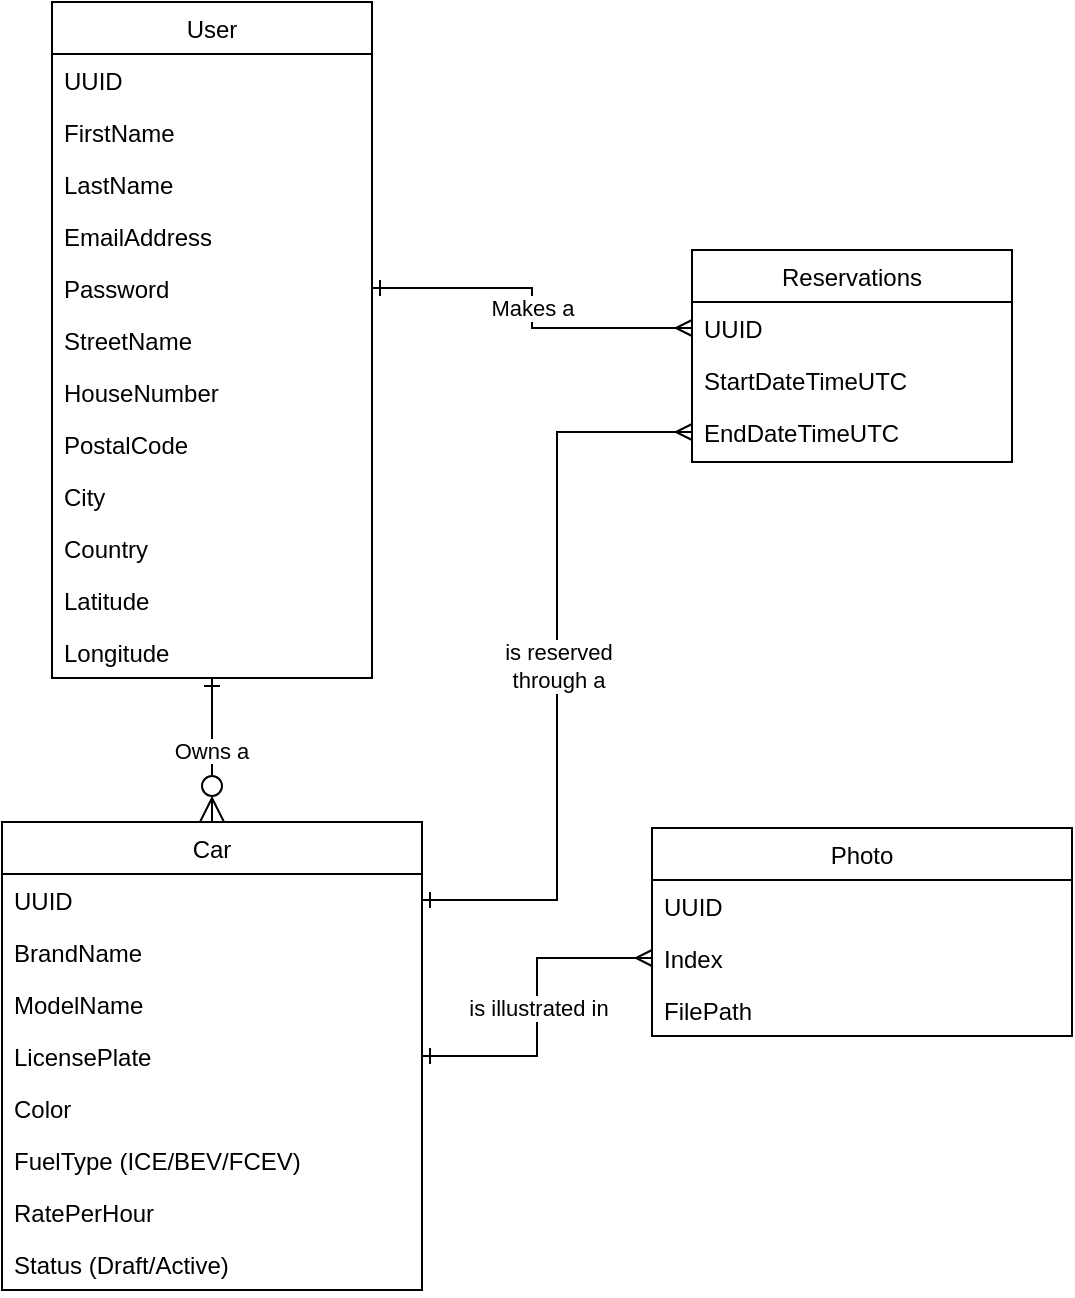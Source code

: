 <mxfile version="20.5.3" type="embed" pages="4"><diagram id="C5RBs43oDa-KdzZeNtuy" name="domeindiagram"><mxGraphModel dx="762" dy="812" grid="1" gridSize="10" guides="1" tooltips="1" connect="1" arrows="1" fold="1" page="1" pageScale="1" pageWidth="827" pageHeight="1169" math="0" shadow="0"><root><mxCell id="WIyWlLk6GJQsqaUBKTNV-0"/><mxCell id="WIyWlLk6GJQsqaUBKTNV-1" parent="WIyWlLk6GJQsqaUBKTNV-0"/><mxCell id="zkfFHV4jXpPFQw0GAbJ--0" value="User" style="swimlane;fontStyle=0;align=center;verticalAlign=top;childLayout=stackLayout;horizontal=1;startSize=26;horizontalStack=0;resizeParent=1;resizeLast=0;collapsible=1;marginBottom=0;rounded=0;shadow=0;strokeWidth=1;" parent="WIyWlLk6GJQsqaUBKTNV-1" vertex="1"><mxGeometry x="220" y="120" width="160" height="338" as="geometry"><mxRectangle x="230" y="140" width="160" height="26" as="alternateBounds"/></mxGeometry></mxCell><mxCell id="zkfFHV4jXpPFQw0GAbJ--1" value="UUID" style="text;align=left;verticalAlign=top;spacingLeft=4;spacingRight=4;overflow=hidden;rotatable=0;points=[[0,0.5],[1,0.5]];portConstraint=eastwest;" parent="zkfFHV4jXpPFQw0GAbJ--0" vertex="1"><mxGeometry y="26" width="160" height="26" as="geometry"/></mxCell><mxCell id="zkfFHV4jXpPFQw0GAbJ--2" value="FirstName" style="text;align=left;verticalAlign=top;spacingLeft=4;spacingRight=4;overflow=hidden;rotatable=0;points=[[0,0.5],[1,0.5]];portConstraint=eastwest;rounded=0;shadow=0;html=0;" parent="zkfFHV4jXpPFQw0GAbJ--0" vertex="1"><mxGeometry y="52" width="160" height="26" as="geometry"/></mxCell><mxCell id="zkfFHV4jXpPFQw0GAbJ--3" value="LastName" style="text;align=left;verticalAlign=top;spacingLeft=4;spacingRight=4;overflow=hidden;rotatable=0;points=[[0,0.5],[1,0.5]];portConstraint=eastwest;rounded=0;shadow=0;html=0;" parent="zkfFHV4jXpPFQw0GAbJ--0" vertex="1"><mxGeometry y="78" width="160" height="26" as="geometry"/></mxCell><mxCell id="3hApbhPf80rMxBJzAIVT-0" value="EmailAddress" style="text;align=left;verticalAlign=top;spacingLeft=4;spacingRight=4;overflow=hidden;rotatable=0;points=[[0,0.5],[1,0.5]];portConstraint=eastwest;rounded=0;shadow=0;html=0;" parent="zkfFHV4jXpPFQw0GAbJ--0" vertex="1"><mxGeometry y="104" width="160" height="26" as="geometry"/></mxCell><mxCell id="3hApbhPf80rMxBJzAIVT-1" value="Password" style="text;align=left;verticalAlign=top;spacingLeft=4;spacingRight=4;overflow=hidden;rotatable=0;points=[[0,0.5],[1,0.5]];portConstraint=eastwest;rounded=0;shadow=0;html=0;" parent="zkfFHV4jXpPFQw0GAbJ--0" vertex="1"><mxGeometry y="130" width="160" height="26" as="geometry"/></mxCell><mxCell id="3hApbhPf80rMxBJzAIVT-8" value="StreetName" style="text;align=left;verticalAlign=top;spacingLeft=4;spacingRight=4;overflow=hidden;rotatable=0;points=[[0,0.5],[1,0.5]];portConstraint=eastwest;rounded=0;shadow=0;html=0;" parent="zkfFHV4jXpPFQw0GAbJ--0" vertex="1"><mxGeometry y="156" width="160" height="26" as="geometry"/></mxCell><mxCell id="3hApbhPf80rMxBJzAIVT-9" value="HouseNumber" style="text;align=left;verticalAlign=top;spacingLeft=4;spacingRight=4;overflow=hidden;rotatable=0;points=[[0,0.5],[1,0.5]];portConstraint=eastwest;rounded=0;shadow=0;html=0;" parent="zkfFHV4jXpPFQw0GAbJ--0" vertex="1"><mxGeometry y="182" width="160" height="26" as="geometry"/></mxCell><mxCell id="3hApbhPf80rMxBJzAIVT-10" value="PostalCode" style="text;align=left;verticalAlign=top;spacingLeft=4;spacingRight=4;overflow=hidden;rotatable=0;points=[[0,0.5],[1,0.5]];portConstraint=eastwest;rounded=0;shadow=0;html=0;" parent="zkfFHV4jXpPFQw0GAbJ--0" vertex="1"><mxGeometry y="208" width="160" height="26" as="geometry"/></mxCell><mxCell id="3hApbhPf80rMxBJzAIVT-11" value="City" style="text;align=left;verticalAlign=top;spacingLeft=4;spacingRight=4;overflow=hidden;rotatable=0;points=[[0,0.5],[1,0.5]];portConstraint=eastwest;rounded=0;shadow=0;html=0;" parent="zkfFHV4jXpPFQw0GAbJ--0" vertex="1"><mxGeometry y="234" width="160" height="26" as="geometry"/></mxCell><mxCell id="3hApbhPf80rMxBJzAIVT-12" value="Country" style="text;align=left;verticalAlign=top;spacingLeft=4;spacingRight=4;overflow=hidden;rotatable=0;points=[[0,0.5],[1,0.5]];portConstraint=eastwest;rounded=0;shadow=0;html=0;" parent="zkfFHV4jXpPFQw0GAbJ--0" vertex="1"><mxGeometry y="260" width="160" height="26" as="geometry"/></mxCell><mxCell id="3oTUbULsru1Yke74gjsG-0" value="Latitude" style="text;align=left;verticalAlign=top;spacingLeft=4;spacingRight=4;overflow=hidden;rotatable=0;points=[[0,0.5],[1,0.5]];portConstraint=eastwest;rounded=0;shadow=0;html=0;" parent="zkfFHV4jXpPFQw0GAbJ--0" vertex="1"><mxGeometry y="286" width="160" height="26" as="geometry"/></mxCell><mxCell id="3oTUbULsru1Yke74gjsG-1" value="Longitude" style="text;align=left;verticalAlign=top;spacingLeft=4;spacingRight=4;overflow=hidden;rotatable=0;points=[[0,0.5],[1,0.5]];portConstraint=eastwest;rounded=0;shadow=0;html=0;" parent="zkfFHV4jXpPFQw0GAbJ--0" vertex="1"><mxGeometry y="312" width="160" height="26" as="geometry"/></mxCell><mxCell id="zkfFHV4jXpPFQw0GAbJ--6" value="Car" style="swimlane;fontStyle=0;align=center;verticalAlign=top;childLayout=stackLayout;horizontal=1;startSize=26;horizontalStack=0;resizeParent=1;resizeLast=0;collapsible=1;marginBottom=0;rounded=0;shadow=0;strokeWidth=1;" parent="WIyWlLk6GJQsqaUBKTNV-1" vertex="1"><mxGeometry x="195" y="530" width="210" height="234" as="geometry"><mxRectangle x="130" y="380" width="160" height="26" as="alternateBounds"/></mxGeometry></mxCell><mxCell id="zkfFHV4jXpPFQw0GAbJ--7" value="UUID" style="text;align=left;verticalAlign=top;spacingLeft=4;spacingRight=4;overflow=hidden;rotatable=0;points=[[0,0.5],[1,0.5]];portConstraint=eastwest;" parent="zkfFHV4jXpPFQw0GAbJ--6" vertex="1"><mxGeometry y="26" width="210" height="26" as="geometry"/></mxCell><mxCell id="zkfFHV4jXpPFQw0GAbJ--8" value="BrandName" style="text;align=left;verticalAlign=top;spacingLeft=4;spacingRight=4;overflow=hidden;rotatable=0;points=[[0,0.5],[1,0.5]];portConstraint=eastwest;rounded=0;shadow=0;html=0;" parent="zkfFHV4jXpPFQw0GAbJ--6" vertex="1"><mxGeometry y="52" width="210" height="26" as="geometry"/></mxCell><mxCell id="3hApbhPf80rMxBJzAIVT-2" value="ModelName" style="text;align=left;verticalAlign=top;spacingLeft=4;spacingRight=4;overflow=hidden;rotatable=0;points=[[0,0.5],[1,0.5]];portConstraint=eastwest;rounded=0;shadow=0;html=0;" parent="zkfFHV4jXpPFQw0GAbJ--6" vertex="1"><mxGeometry y="78" width="210" height="26" as="geometry"/></mxCell><mxCell id="3hApbhPf80rMxBJzAIVT-3" value="LicensePlate" style="text;align=left;verticalAlign=top;spacingLeft=4;spacingRight=4;overflow=hidden;rotatable=0;points=[[0,0.5],[1,0.5]];portConstraint=eastwest;rounded=0;shadow=0;html=0;" parent="zkfFHV4jXpPFQw0GAbJ--6" vertex="1"><mxGeometry y="104" width="210" height="26" as="geometry"/></mxCell><mxCell id="3hApbhPf80rMxBJzAIVT-4" value="Color" style="text;align=left;verticalAlign=top;spacingLeft=4;spacingRight=4;overflow=hidden;rotatable=0;points=[[0,0.5],[1,0.5]];portConstraint=eastwest;rounded=0;shadow=0;html=0;" parent="zkfFHV4jXpPFQw0GAbJ--6" vertex="1"><mxGeometry y="130" width="210" height="26" as="geometry"/></mxCell><mxCell id="3hApbhPf80rMxBJzAIVT-5" value="FuelType (ICE/BEV/FCEV)" style="text;align=left;verticalAlign=top;spacingLeft=4;spacingRight=4;overflow=hidden;rotatable=0;points=[[0,0.5],[1,0.5]];portConstraint=eastwest;rounded=0;shadow=0;html=0;" parent="zkfFHV4jXpPFQw0GAbJ--6" vertex="1"><mxGeometry y="156" width="210" height="26" as="geometry"/></mxCell><mxCell id="3hApbhPf80rMxBJzAIVT-26" value="RatePerHour" style="text;align=left;verticalAlign=top;spacingLeft=4;spacingRight=4;overflow=hidden;rotatable=0;points=[[0,0.5],[1,0.5]];portConstraint=eastwest;rounded=0;shadow=0;html=0;" parent="zkfFHV4jXpPFQw0GAbJ--6" vertex="1"><mxGeometry y="182" width="210" height="26" as="geometry"/></mxCell><mxCell id="3hApbhPf80rMxBJzAIVT-27" value="Status (Draft/Active)" style="text;align=left;verticalAlign=top;spacingLeft=4;spacingRight=4;overflow=hidden;rotatable=0;points=[[0,0.5],[1,0.5]];portConstraint=eastwest;rounded=0;shadow=0;html=0;" parent="zkfFHV4jXpPFQw0GAbJ--6" vertex="1"><mxGeometry y="208" width="210" height="26" as="geometry"/></mxCell><mxCell id="zkfFHV4jXpPFQw0GAbJ--12" value="Owns a" style="endArrow=ERzeroToMany;endSize=10;endFill=0;shadow=0;strokeWidth=1;rounded=0;edgeStyle=elbowEdgeStyle;elbow=horizontal;startArrow=ERone;startFill=0;" parent="WIyWlLk6GJQsqaUBKTNV-1" source="zkfFHV4jXpPFQw0GAbJ--0" target="zkfFHV4jXpPFQw0GAbJ--6" edge="1"><mxGeometry width="160" relative="1" as="geometry"><mxPoint x="200" y="203" as="sourcePoint"/><mxPoint x="200" y="203" as="targetPoint"/></mxGeometry></mxCell><mxCell id="3hApbhPf80rMxBJzAIVT-13" value="Reservations" style="swimlane;fontStyle=0;align=center;verticalAlign=top;childLayout=stackLayout;horizontal=1;startSize=26;horizontalStack=0;resizeParent=1;resizeLast=0;collapsible=1;marginBottom=0;rounded=0;shadow=0;strokeWidth=1;" parent="WIyWlLk6GJQsqaUBKTNV-1" vertex="1"><mxGeometry x="540" y="244" width="160" height="106" as="geometry"><mxRectangle x="230" y="140" width="160" height="26" as="alternateBounds"/></mxGeometry></mxCell><mxCell id="3hApbhPf80rMxBJzAIVT-14" value="UUID" style="text;align=left;verticalAlign=top;spacingLeft=4;spacingRight=4;overflow=hidden;rotatable=0;points=[[0,0.5],[1,0.5]];portConstraint=eastwest;" parent="3hApbhPf80rMxBJzAIVT-13" vertex="1"><mxGeometry y="26" width="160" height="26" as="geometry"/></mxCell><mxCell id="3hApbhPf80rMxBJzAIVT-15" value="StartDateTimeUTC" style="text;align=left;verticalAlign=top;spacingLeft=4;spacingRight=4;overflow=hidden;rotatable=0;points=[[0,0.5],[1,0.5]];portConstraint=eastwest;rounded=0;shadow=0;html=0;" parent="3hApbhPf80rMxBJzAIVT-13" vertex="1"><mxGeometry y="52" width="160" height="26" as="geometry"/></mxCell><mxCell id="3hApbhPf80rMxBJzAIVT-16" value="EndDateTimeUTC" style="text;align=left;verticalAlign=top;spacingLeft=4;spacingRight=4;overflow=hidden;rotatable=0;points=[[0,0.5],[1,0.5]];portConstraint=eastwest;rounded=0;shadow=0;html=0;" parent="3hApbhPf80rMxBJzAIVT-13" vertex="1"><mxGeometry y="78" width="160" height="26" as="geometry"/></mxCell><mxCell id="3hApbhPf80rMxBJzAIVT-24" value="Makes a" style="edgeStyle=orthogonalEdgeStyle;rounded=0;orthogonalLoop=1;jettySize=auto;html=1;exitX=1;exitY=0.5;exitDx=0;exitDy=0;entryX=0;entryY=0.5;entryDx=0;entryDy=0;startArrow=ERone;startFill=0;endArrow=ERmany;endFill=0;" parent="WIyWlLk6GJQsqaUBKTNV-1" source="3hApbhPf80rMxBJzAIVT-1" target="3hApbhPf80rMxBJzAIVT-14" edge="1"><mxGeometry relative="1" as="geometry"/></mxCell><mxCell id="3hApbhPf80rMxBJzAIVT-25" value="is reserved &lt;br&gt;through a" style="edgeStyle=orthogonalEdgeStyle;rounded=0;orthogonalLoop=1;jettySize=auto;html=1;exitX=1;exitY=0.5;exitDx=0;exitDy=0;entryX=0;entryY=0.5;entryDx=0;entryDy=0;startArrow=ERone;startFill=0;endArrow=ERmany;endFill=0;" parent="WIyWlLk6GJQsqaUBKTNV-1" source="zkfFHV4jXpPFQw0GAbJ--7" target="3hApbhPf80rMxBJzAIVT-16" edge="1"><mxGeometry relative="1" as="geometry"><mxPoint x="540" y="441" as="targetPoint"/></mxGeometry></mxCell><mxCell id="3hApbhPf80rMxBJzAIVT-28" value="Photo" style="swimlane;fontStyle=0;align=center;verticalAlign=top;childLayout=stackLayout;horizontal=1;startSize=26;horizontalStack=0;resizeParent=1;resizeLast=0;collapsible=1;marginBottom=0;rounded=0;shadow=0;strokeWidth=1;" parent="WIyWlLk6GJQsqaUBKTNV-1" vertex="1"><mxGeometry x="520" y="533" width="210" height="104" as="geometry"><mxRectangle x="130" y="380" width="160" height="26" as="alternateBounds"/></mxGeometry></mxCell><mxCell id="3hApbhPf80rMxBJzAIVT-29" value="UUID" style="text;align=left;verticalAlign=top;spacingLeft=4;spacingRight=4;overflow=hidden;rotatable=0;points=[[0,0.5],[1,0.5]];portConstraint=eastwest;" parent="3hApbhPf80rMxBJzAIVT-28" vertex="1"><mxGeometry y="26" width="210" height="26" as="geometry"/></mxCell><mxCell id="3hApbhPf80rMxBJzAIVT-30" value="Index" style="text;align=left;verticalAlign=top;spacingLeft=4;spacingRight=4;overflow=hidden;rotatable=0;points=[[0,0.5],[1,0.5]];portConstraint=eastwest;rounded=0;shadow=0;html=0;" parent="3hApbhPf80rMxBJzAIVT-28" vertex="1"><mxGeometry y="52" width="210" height="26" as="geometry"/></mxCell><mxCell id="3hApbhPf80rMxBJzAIVT-31" value="FilePath" style="text;align=left;verticalAlign=top;spacingLeft=4;spacingRight=4;overflow=hidden;rotatable=0;points=[[0,0.5],[1,0.5]];portConstraint=eastwest;rounded=0;shadow=0;html=0;" parent="3hApbhPf80rMxBJzAIVT-28" vertex="1"><mxGeometry y="78" width="210" height="26" as="geometry"/></mxCell><mxCell id="3hApbhPf80rMxBJzAIVT-37" value="is illustrated in" style="edgeStyle=orthogonalEdgeStyle;rounded=0;orthogonalLoop=1;jettySize=auto;html=1;exitX=1;exitY=0.5;exitDx=0;exitDy=0;entryX=0;entryY=0.5;entryDx=0;entryDy=0;startArrow=ERone;startFill=0;endArrow=ERmany;endFill=0;" parent="WIyWlLk6GJQsqaUBKTNV-1" source="3hApbhPf80rMxBJzAIVT-3" target="3hApbhPf80rMxBJzAIVT-30" edge="1"><mxGeometry relative="1" as="geometry"/></mxCell></root></mxGraphModel></diagram><diagram id="1nALkmS6-Ehj6h-pebh_" name="klassendiagram"><mxGraphModel dx="1970" dy="804" grid="1" gridSize="10" guides="1" tooltips="1" connect="1" arrows="1" fold="1" page="1" pageScale="1" pageWidth="827" pageHeight="1169" math="0" shadow="0"><root><mxCell id="0"/><mxCell id="1" parent="0"/><mxCell id="A_s1rYqLr12piJHS32EF-1" value="User" style="swimlane;fontStyle=1;align=center;verticalAlign=top;childLayout=stackLayout;horizontal=1;startSize=26;horizontalStack=0;resizeParent=1;resizeParentMax=0;resizeLast=0;collapsible=1;marginBottom=0;whiteSpace=wrap;html=1;" parent="1" vertex="1"><mxGeometry x="150" y="200" width="160" height="338" as="geometry"/></mxCell><mxCell id="A_s1rYqLr12piJHS32EF-2" value="+ uuid: str" style="text;strokeColor=none;fillColor=none;align=left;verticalAlign=top;spacingLeft=4;spacingRight=4;overflow=hidden;rotatable=0;points=[[0,0.5],[1,0.5]];portConstraint=eastwest;whiteSpace=wrap;html=1;" parent="A_s1rYqLr12piJHS32EF-1" vertex="1"><mxGeometry y="26" width="160" height="26" as="geometry"/></mxCell><mxCell id="A_s1rYqLr12piJHS32EF-5" value="+ firstName: str" style="text;strokeColor=none;fillColor=none;align=left;verticalAlign=top;spacingLeft=4;spacingRight=4;overflow=hidden;rotatable=0;points=[[0,0.5],[1,0.5]];portConstraint=eastwest;whiteSpace=wrap;html=1;" parent="A_s1rYqLr12piJHS32EF-1" vertex="1"><mxGeometry y="52" width="160" height="26" as="geometry"/></mxCell><mxCell id="A_s1rYqLr12piJHS32EF-6" value="+ lastName: str" style="text;strokeColor=none;fillColor=none;align=left;verticalAlign=top;spacingLeft=4;spacingRight=4;overflow=hidden;rotatable=0;points=[[0,0.5],[1,0.5]];portConstraint=eastwest;whiteSpace=wrap;html=1;" parent="A_s1rYqLr12piJHS32EF-1" vertex="1"><mxGeometry y="78" width="160" height="26" as="geometry"/></mxCell><mxCell id="A_s1rYqLr12piJHS32EF-7" value="+ emailAddress: str" style="text;strokeColor=none;fillColor=none;align=left;verticalAlign=top;spacingLeft=4;spacingRight=4;overflow=hidden;rotatable=0;points=[[0,0.5],[1,0.5]];portConstraint=eastwest;whiteSpace=wrap;html=1;" parent="A_s1rYqLr12piJHS32EF-1" vertex="1"><mxGeometry y="104" width="160" height="26" as="geometry"/></mxCell><mxCell id="W5R4l1Q2JAXtJLoxLTbv-1" value="- password: str" style="text;strokeColor=none;fillColor=none;align=left;verticalAlign=top;spacingLeft=4;spacingRight=4;overflow=hidden;rotatable=0;points=[[0,0.5],[1,0.5]];portConstraint=eastwest;whiteSpace=wrap;html=1;" parent="A_s1rYqLr12piJHS32EF-1" vertex="1"><mxGeometry y="130" width="160" height="26" as="geometry"/></mxCell><mxCell id="-pmeifHInKK3oqU2oqRf-7" value="+ streetName: str" style="text;strokeColor=none;fillColor=none;align=left;verticalAlign=top;spacingLeft=4;spacingRight=4;overflow=hidden;rotatable=0;points=[[0,0.5],[1,0.5]];portConstraint=eastwest;whiteSpace=wrap;html=1;" parent="A_s1rYqLr12piJHS32EF-1" vertex="1"><mxGeometry y="156" width="160" height="26" as="geometry"/></mxCell><mxCell id="-pmeifHInKK3oqU2oqRf-8" value="+ houseNumber: str" style="text;strokeColor=none;fillColor=none;align=left;verticalAlign=top;spacingLeft=4;spacingRight=4;overflow=hidden;rotatable=0;points=[[0,0.5],[1,0.5]];portConstraint=eastwest;whiteSpace=wrap;html=1;" parent="A_s1rYqLr12piJHS32EF-1" vertex="1"><mxGeometry y="182" width="160" height="26" as="geometry"/></mxCell><mxCell id="-pmeifHInKK3oqU2oqRf-9" value="+ postalCode: str" style="text;strokeColor=none;fillColor=none;align=left;verticalAlign=top;spacingLeft=4;spacingRight=4;overflow=hidden;rotatable=0;points=[[0,0.5],[1,0.5]];portConstraint=eastwest;whiteSpace=wrap;html=1;" parent="A_s1rYqLr12piJHS32EF-1" vertex="1"><mxGeometry y="208" width="160" height="26" as="geometry"/></mxCell><mxCell id="-pmeifHInKK3oqU2oqRf-10" value="+ city: str" style="text;strokeColor=none;fillColor=none;align=left;verticalAlign=top;spacingLeft=4;spacingRight=4;overflow=hidden;rotatable=0;points=[[0,0.5],[1,0.5]];portConstraint=eastwest;whiteSpace=wrap;html=1;" parent="A_s1rYqLr12piJHS32EF-1" vertex="1"><mxGeometry y="234" width="160" height="26" as="geometry"/></mxCell><mxCell id="-pmeifHInKK3oqU2oqRf-11" value="+ country: str" style="text;strokeColor=none;fillColor=none;align=left;verticalAlign=top;spacingLeft=4;spacingRight=4;overflow=hidden;rotatable=0;points=[[0,0.5],[1,0.5]];portConstraint=eastwest;whiteSpace=wrap;html=1;" parent="A_s1rYqLr12piJHS32EF-1" vertex="1"><mxGeometry y="260" width="160" height="26" as="geometry"/></mxCell><mxCell id="zPbbqET0IFVI--2YhtGD-1" value="+ latitude: float" style="text;strokeColor=none;fillColor=none;align=left;verticalAlign=top;spacingLeft=4;spacingRight=4;overflow=hidden;rotatable=0;points=[[0,0.5],[1,0.5]];portConstraint=eastwest;whiteSpace=wrap;html=1;" parent="A_s1rYqLr12piJHS32EF-1" vertex="1"><mxGeometry y="286" width="160" height="26" as="geometry"/></mxCell><mxCell id="zPbbqET0IFVI--2YhtGD-2" value="+ longitute: float" style="text;strokeColor=none;fillColor=none;align=left;verticalAlign=top;spacingLeft=4;spacingRight=4;overflow=hidden;rotatable=0;points=[[0,0.5],[1,0.5]];portConstraint=eastwest;whiteSpace=wrap;html=1;" parent="A_s1rYqLr12piJHS32EF-1" vertex="1"><mxGeometry y="312" width="160" height="26" as="geometry"/></mxCell><mxCell id="g_vVmAjFJ8hruE3HLXTL-1" value="Reservation" style="swimlane;fontStyle=1;align=center;verticalAlign=top;childLayout=stackLayout;horizontal=1;startSize=26;horizontalStack=0;resizeParent=1;resizeLast=0;collapsible=1;marginBottom=0;rounded=0;shadow=0;strokeWidth=1;" parent="1" vertex="1"><mxGeometry x="390" y="280" width="190" height="208" as="geometry"><mxRectangle x="230" y="140" width="160" height="26" as="alternateBounds"/></mxGeometry></mxCell><mxCell id="g_vVmAjFJ8hruE3HLXTL-2" value="+ uuid: str" style="text;align=left;verticalAlign=top;spacingLeft=4;spacingRight=4;overflow=hidden;rotatable=0;points=[[0,0.5],[1,0.5]];portConstraint=eastwest;" parent="g_vVmAjFJ8hruE3HLXTL-1" vertex="1"><mxGeometry y="26" width="190" height="26" as="geometry"/></mxCell><mxCell id="g_vVmAjFJ8hruE3HLXTL-3" value="+ startDateTimeUTC: DateTime" style="text;align=left;verticalAlign=top;spacingLeft=4;spacingRight=4;overflow=hidden;rotatable=0;points=[[0,0.5],[1,0.5]];portConstraint=eastwest;rounded=0;shadow=0;html=0;" parent="g_vVmAjFJ8hruE3HLXTL-1" vertex="1"><mxGeometry y="52" width="190" height="26" as="geometry"/></mxCell><mxCell id="g_vVmAjFJ8hruE3HLXTL-4" value="+ endDateTimeUTC: DateTime" style="text;align=left;verticalAlign=top;spacingLeft=4;spacingRight=4;overflow=hidden;rotatable=0;points=[[0,0.5],[1,0.5]];portConstraint=eastwest;rounded=0;shadow=0;html=0;" parent="g_vVmAjFJ8hruE3HLXTL-1" vertex="1"><mxGeometry y="78" width="190" height="26" as="geometry"/></mxCell><mxCell id="Ig2uRAytkQ5Z8zQ3bVlE-1" value="+ rentor: User" style="text;align=left;verticalAlign=top;spacingLeft=4;spacingRight=4;overflow=hidden;rotatable=0;points=[[0,0.5],[1,0.5]];portConstraint=eastwest;rounded=0;shadow=0;html=0;" parent="g_vVmAjFJ8hruE3HLXTL-1" vertex="1"><mxGeometry y="104" width="190" height="26" as="geometry"/></mxCell><mxCell id="JZjeRbwG5Vq-8LtE4GoN-1" value="+ rentee: User" style="text;align=left;verticalAlign=top;spacingLeft=4;spacingRight=4;overflow=hidden;rotatable=0;points=[[0,0.5],[1,0.5]];portConstraint=eastwest;rounded=0;shadow=0;html=0;" parent="g_vVmAjFJ8hruE3HLXTL-1" vertex="1"><mxGeometry y="130" width="190" height="26" as="geometry"/></mxCell><mxCell id="JZjeRbwG5Vq-8LtE4GoN-2" value="+ rentedCar: Car" style="text;align=left;verticalAlign=top;spacingLeft=4;spacingRight=4;overflow=hidden;rotatable=0;points=[[0,0.5],[1,0.5]];portConstraint=eastwest;rounded=0;shadow=0;html=0;" parent="g_vVmAjFJ8hruE3HLXTL-1" vertex="1"><mxGeometry y="156" width="190" height="26" as="geometry"/></mxCell><mxCell id="mRM5BXLjuTyYdOY6dDIa-1" value="+ totalPrice: int" style="text;align=left;verticalAlign=top;spacingLeft=4;spacingRight=4;overflow=hidden;rotatable=0;points=[[0,0.5],[1,0.5]];portConstraint=eastwest;rounded=0;shadow=0;html=0;" parent="g_vVmAjFJ8hruE3HLXTL-1" vertex="1"><mxGeometry y="182" width="190" height="26" as="geometry"/></mxCell><mxCell id="JZjeRbwG5Vq-8LtE4GoN-3" style="edgeStyle=orthogonalEdgeStyle;rounded=0;orthogonalLoop=1;jettySize=auto;html=1;entryX=1;entryY=0.5;entryDx=0;entryDy=0;" parent="1" source="Ig2uRAytkQ5Z8zQ3bVlE-1" target="A_s1rYqLr12piJHS32EF-7" edge="1"><mxGeometry relative="1" as="geometry"/></mxCell><mxCell id="JZjeRbwG5Vq-8LtE4GoN-4" style="edgeStyle=orthogonalEdgeStyle;rounded=0;orthogonalLoop=1;jettySize=auto;html=1;entryX=1;entryY=0.5;entryDx=0;entryDy=0;" parent="1" source="JZjeRbwG5Vq-8LtE4GoN-1" target="W5R4l1Q2JAXtJLoxLTbv-1" edge="1"><mxGeometry relative="1" as="geometry"/></mxCell><mxCell id="tTG1YdnLO19sm-DXW6Sr-1" value="Car" style="swimlane;fontStyle=1;align=center;verticalAlign=top;childLayout=stackLayout;horizontal=1;startSize=26;horizontalStack=0;resizeParent=1;resizeLast=0;collapsible=1;marginBottom=0;rounded=0;shadow=0;strokeWidth=1;" parent="1" vertex="1"><mxGeometry x="380" y="530" width="210" height="260" as="geometry"><mxRectangle x="130" y="380" width="160" height="26" as="alternateBounds"/></mxGeometry></mxCell><mxCell id="tTG1YdnLO19sm-DXW6Sr-2" value="+ uuid: str" style="text;align=left;verticalAlign=top;spacingLeft=4;spacingRight=4;overflow=hidden;rotatable=0;points=[[0,0.5],[1,0.5]];portConstraint=eastwest;" parent="tTG1YdnLO19sm-DXW6Sr-1" vertex="1"><mxGeometry y="26" width="210" height="26" as="geometry"/></mxCell><mxCell id="GELBYTK14ATQAXbvME1C-6" value="+ owner: User" style="text;align=left;verticalAlign=top;spacingLeft=4;spacingRight=4;overflow=hidden;rotatable=0;points=[[0,0.5],[1,0.5]];portConstraint=eastwest;" parent="tTG1YdnLO19sm-DXW6Sr-1" vertex="1"><mxGeometry y="52" width="210" height="26" as="geometry"/></mxCell><mxCell id="tTG1YdnLO19sm-DXW6Sr-3" value="+ brandName: str" style="text;align=left;verticalAlign=top;spacingLeft=4;spacingRight=4;overflow=hidden;rotatable=0;points=[[0,0.5],[1,0.5]];portConstraint=eastwest;rounded=0;shadow=0;html=0;" parent="tTG1YdnLO19sm-DXW6Sr-1" vertex="1"><mxGeometry y="78" width="210" height="26" as="geometry"/></mxCell><mxCell id="tTG1YdnLO19sm-DXW6Sr-4" value="+ modelName: str" style="text;align=left;verticalAlign=top;spacingLeft=4;spacingRight=4;overflow=hidden;rotatable=0;points=[[0,0.5],[1,0.5]];portConstraint=eastwest;rounded=0;shadow=0;html=0;" parent="tTG1YdnLO19sm-DXW6Sr-1" vertex="1"><mxGeometry y="104" width="210" height="26" as="geometry"/></mxCell><mxCell id="tTG1YdnLO19sm-DXW6Sr-5" value="+ licensePlate: str" style="text;align=left;verticalAlign=top;spacingLeft=4;spacingRight=4;overflow=hidden;rotatable=0;points=[[0,0.5],[1,0.5]];portConstraint=eastwest;rounded=0;shadow=0;html=0;" parent="tTG1YdnLO19sm-DXW6Sr-1" vertex="1"><mxGeometry y="130" width="210" height="26" as="geometry"/></mxCell><mxCell id="tTG1YdnLO19sm-DXW6Sr-6" value="+ color: str" style="text;align=left;verticalAlign=top;spacingLeft=4;spacingRight=4;overflow=hidden;rotatable=0;points=[[0,0.5],[1,0.5]];portConstraint=eastwest;rounded=0;shadow=0;html=0;" parent="tTG1YdnLO19sm-DXW6Sr-1" vertex="1"><mxGeometry y="156" width="210" height="26" as="geometry"/></mxCell><mxCell id="tTG1YdnLO19sm-DXW6Sr-7" value="+ fuelType: FuelType" style="text;align=left;verticalAlign=top;spacingLeft=4;spacingRight=4;overflow=hidden;rotatable=0;points=[[0,0.5],[1,0.5]];portConstraint=eastwest;rounded=0;shadow=0;html=0;" parent="tTG1YdnLO19sm-DXW6Sr-1" vertex="1"><mxGeometry y="182" width="210" height="26" as="geometry"/></mxCell><mxCell id="tTG1YdnLO19sm-DXW6Sr-8" value="+ ratePerHoude: int" style="text;align=left;verticalAlign=top;spacingLeft=4;spacingRight=4;overflow=hidden;rotatable=0;points=[[0,0.5],[1,0.5]];portConstraint=eastwest;rounded=0;shadow=0;html=0;" parent="tTG1YdnLO19sm-DXW6Sr-1" vertex="1"><mxGeometry y="208" width="210" height="26" as="geometry"/></mxCell><mxCell id="tTG1YdnLO19sm-DXW6Sr-9" value="+ status: Status" style="text;align=left;verticalAlign=top;spacingLeft=4;spacingRight=4;overflow=hidden;rotatable=0;points=[[0,0.5],[1,0.5]];portConstraint=eastwest;rounded=0;shadow=0;html=0;" parent="tTG1YdnLO19sm-DXW6Sr-1" vertex="1"><mxGeometry y="234" width="210" height="26" as="geometry"/></mxCell><mxCell id="GELBYTK14ATQAXbvME1C-1" value="Photo" style="swimlane;fontStyle=1;align=center;verticalAlign=top;childLayout=stackLayout;horizontal=1;startSize=26;horizontalStack=0;resizeParent=1;resizeLast=0;collapsible=1;marginBottom=0;rounded=0;shadow=0;strokeWidth=1;" parent="1" vertex="1"><mxGeometry x="165" y="650" width="175" height="130" as="geometry"><mxRectangle x="130" y="380" width="160" height="26" as="alternateBounds"/></mxGeometry></mxCell><mxCell id="GELBYTK14ATQAXbvME1C-2" value="+ uuid: str" style="text;align=left;verticalAlign=top;spacingLeft=4;spacingRight=4;overflow=hidden;rotatable=0;points=[[0,0.5],[1,0.5]];portConstraint=eastwest;" parent="GELBYTK14ATQAXbvME1C-1" vertex="1"><mxGeometry y="26" width="175" height="26" as="geometry"/></mxCell><mxCell id="GELBYTK14ATQAXbvME1C-8" value="+ car: Car" style="text;align=left;verticalAlign=top;spacingLeft=4;spacingRight=4;overflow=hidden;rotatable=0;points=[[0,0.5],[1,0.5]];portConstraint=eastwest;rounded=0;shadow=0;html=0;" parent="GELBYTK14ATQAXbvME1C-1" vertex="1"><mxGeometry y="52" width="175" height="26" as="geometry"/></mxCell><mxCell id="GELBYTK14ATQAXbvME1C-3" value="+ index: int" style="text;align=left;verticalAlign=top;spacingLeft=4;spacingRight=4;overflow=hidden;rotatable=0;points=[[0,0.5],[1,0.5]];portConstraint=eastwest;rounded=0;shadow=0;html=0;" parent="GELBYTK14ATQAXbvME1C-1" vertex="1"><mxGeometry y="78" width="175" height="26" as="geometry"/></mxCell><mxCell id="GELBYTK14ATQAXbvME1C-4" value="+ filePath: str" style="text;align=left;verticalAlign=top;spacingLeft=4;spacingRight=4;overflow=hidden;rotatable=0;points=[[0,0.5],[1,0.5]];portConstraint=eastwest;rounded=0;shadow=0;html=0;" parent="GELBYTK14ATQAXbvME1C-1" vertex="1"><mxGeometry y="104" width="175" height="26" as="geometry"/></mxCell><mxCell id="GELBYTK14ATQAXbvME1C-5" style="edgeStyle=orthogonalEdgeStyle;rounded=0;orthogonalLoop=1;jettySize=auto;html=1;entryX=0.5;entryY=0;entryDx=0;entryDy=0;" parent="1" source="JZjeRbwG5Vq-8LtE4GoN-2" target="tTG1YdnLO19sm-DXW6Sr-1" edge="1"><mxGeometry relative="1" as="geometry"/></mxCell><mxCell id="GELBYTK14ATQAXbvME1C-7" style="edgeStyle=orthogonalEdgeStyle;rounded=0;orthogonalLoop=1;jettySize=auto;html=1;entryX=0.503;entryY=0.996;entryDx=0;entryDy=0;entryPerimeter=0;" parent="1" source="GELBYTK14ATQAXbvME1C-6" target="zPbbqET0IFVI--2YhtGD-2" edge="1"><mxGeometry relative="1" as="geometry"><mxPoint x="231" y="540" as="targetPoint"/></mxGeometry></mxCell><mxCell id="GELBYTK14ATQAXbvME1C-9" style="edgeStyle=orthogonalEdgeStyle;rounded=0;orthogonalLoop=1;jettySize=auto;html=1;entryX=0;entryY=0.5;entryDx=0;entryDy=0;" parent="1" source="GELBYTK14ATQAXbvME1C-8" target="tTG1YdnLO19sm-DXW6Sr-4" edge="1"><mxGeometry relative="1" as="geometry"/></mxCell></root></mxGraphModel></diagram><diagram name="ERD" id="YxPLpCwe46_srvxLmMda">&#xa;    <mxGraphModel grid="0" page="0" gridSize="10" guides="1" tooltips="1" connect="1" arrows="1" fold="1" pageScale="1" pageWidth="827" pageHeight="1169" math="0" shadow="0">&#xa;      <root>&#xa;        <mxCell id="eHEStgPysliEP_XFdmOm-0"/>&#xa;        <mxCell id="eHEStgPysliEP_XFdmOm-1" parent="eHEStgPysliEP_XFdmOm-0"/>&#xa;        <mxCell id="cwxIfgcEZymbcGFHqmxq-0" value="users" style="shape=table;startSize=30;container=1;collapsible=1;childLayout=tableLayout;fixedRows=1;rowLines=0;fontStyle=1;align=center;resizeLast=1;html=1;" vertex="1" parent="eHEStgPysliEP_XFdmOm-1">&#xa;          <mxGeometry x="91" y="185" width="180" height="390" as="geometry"/>&#xa;        </mxCell>&#xa;        <mxCell id="cwxIfgcEZymbcGFHqmxq-1" value="" style="shape=tableRow;horizontal=0;startSize=0;swimlaneHead=0;swimlaneBody=0;fillColor=none;collapsible=0;dropTarget=0;points=[[0,0.5],[1,0.5]];portConstraint=eastwest;top=0;left=0;right=0;bottom=1;" vertex="1" parent="cwxIfgcEZymbcGFHqmxq-0">&#xa;          <mxGeometry y="30" width="180" height="30" as="geometry"/>&#xa;        </mxCell>&#xa;        <mxCell id="cwxIfgcEZymbcGFHqmxq-2" value="PK" style="shape=partialRectangle;connectable=0;fillColor=none;top=0;left=0;bottom=0;right=0;fontStyle=1;overflow=hidden;whiteSpace=wrap;html=1;" vertex="1" parent="cwxIfgcEZymbcGFHqmxq-1">&#xa;          <mxGeometry width="30" height="30" as="geometry">&#xa;            <mxRectangle width="30" height="30" as="alternateBounds"/>&#xa;          </mxGeometry>&#xa;        </mxCell>&#xa;        <mxCell id="cwxIfgcEZymbcGFHqmxq-3" value="uuid" style="shape=partialRectangle;connectable=0;fillColor=none;top=0;left=0;bottom=0;right=0;align=left;spacingLeft=6;fontStyle=5;overflow=hidden;whiteSpace=wrap;html=1;" vertex="1" parent="cwxIfgcEZymbcGFHqmxq-1">&#xa;          <mxGeometry x="30" width="150" height="30" as="geometry">&#xa;            <mxRectangle width="150" height="30" as="alternateBounds"/>&#xa;          </mxGeometry>&#xa;        </mxCell>&#xa;        <mxCell id="cwxIfgcEZymbcGFHqmxq-4" value="" style="shape=tableRow;horizontal=0;startSize=0;swimlaneHead=0;swimlaneBody=0;fillColor=none;collapsible=0;dropTarget=0;points=[[0,0.5],[1,0.5]];portConstraint=eastwest;top=0;left=0;right=0;bottom=0;" vertex="1" parent="cwxIfgcEZymbcGFHqmxq-0">&#xa;          <mxGeometry y="60" width="180" height="30" as="geometry"/>&#xa;        </mxCell>&#xa;        <mxCell id="cwxIfgcEZymbcGFHqmxq-5" value="" style="shape=partialRectangle;connectable=0;fillColor=none;top=0;left=0;bottom=0;right=0;editable=1;overflow=hidden;whiteSpace=wrap;html=1;" vertex="1" parent="cwxIfgcEZymbcGFHqmxq-4">&#xa;          <mxGeometry width="30" height="30" as="geometry">&#xa;            <mxRectangle width="30" height="30" as="alternateBounds"/>&#xa;          </mxGeometry>&#xa;        </mxCell>&#xa;        <mxCell id="cwxIfgcEZymbcGFHqmxq-6" value="first_name" style="shape=partialRectangle;connectable=0;fillColor=none;top=0;left=0;bottom=0;right=0;align=left;spacingLeft=6;overflow=hidden;whiteSpace=wrap;html=1;" vertex="1" parent="cwxIfgcEZymbcGFHqmxq-4">&#xa;          <mxGeometry x="30" width="150" height="30" as="geometry">&#xa;            <mxRectangle width="150" height="30" as="alternateBounds"/>&#xa;          </mxGeometry>&#xa;        </mxCell>&#xa;        <mxCell id="cwxIfgcEZymbcGFHqmxq-7" value="" style="shape=tableRow;horizontal=0;startSize=0;swimlaneHead=0;swimlaneBody=0;fillColor=none;collapsible=0;dropTarget=0;points=[[0,0.5],[1,0.5]];portConstraint=eastwest;top=0;left=0;right=0;bottom=0;" vertex="1" parent="cwxIfgcEZymbcGFHqmxq-0">&#xa;          <mxGeometry y="90" width="180" height="30" as="geometry"/>&#xa;        </mxCell>&#xa;        <mxCell id="cwxIfgcEZymbcGFHqmxq-8" value="" style="shape=partialRectangle;connectable=0;fillColor=none;top=0;left=0;bottom=0;right=0;editable=1;overflow=hidden;whiteSpace=wrap;html=1;" vertex="1" parent="cwxIfgcEZymbcGFHqmxq-7">&#xa;          <mxGeometry width="30" height="30" as="geometry">&#xa;            <mxRectangle width="30" height="30" as="alternateBounds"/>&#xa;          </mxGeometry>&#xa;        </mxCell>&#xa;        <mxCell id="cwxIfgcEZymbcGFHqmxq-9" value="last_name" style="shape=partialRectangle;connectable=0;fillColor=none;top=0;left=0;bottom=0;right=0;align=left;spacingLeft=6;overflow=hidden;whiteSpace=wrap;html=1;" vertex="1" parent="cwxIfgcEZymbcGFHqmxq-7">&#xa;          <mxGeometry x="30" width="150" height="30" as="geometry">&#xa;            <mxRectangle width="150" height="30" as="alternateBounds"/>&#xa;          </mxGeometry>&#xa;        </mxCell>&#xa;        <mxCell id="cwxIfgcEZymbcGFHqmxq-10" value="" style="shape=tableRow;horizontal=0;startSize=0;swimlaneHead=0;swimlaneBody=0;fillColor=none;collapsible=0;dropTarget=0;points=[[0,0.5],[1,0.5]];portConstraint=eastwest;top=0;left=0;right=0;bottom=0;" vertex="1" parent="cwxIfgcEZymbcGFHqmxq-0">&#xa;          <mxGeometry y="120" width="180" height="30" as="geometry"/>&#xa;        </mxCell>&#xa;        <mxCell id="cwxIfgcEZymbcGFHqmxq-11" value="" style="shape=partialRectangle;connectable=0;fillColor=none;top=0;left=0;bottom=0;right=0;editable=1;overflow=hidden;whiteSpace=wrap;html=1;" vertex="1" parent="cwxIfgcEZymbcGFHqmxq-10">&#xa;          <mxGeometry width="30" height="30" as="geometry">&#xa;            <mxRectangle width="30" height="30" as="alternateBounds"/>&#xa;          </mxGeometry>&#xa;        </mxCell>&#xa;        <mxCell id="cwxIfgcEZymbcGFHqmxq-12" value="email_address" style="shape=partialRectangle;connectable=0;fillColor=none;top=0;left=0;bottom=0;right=0;align=left;spacingLeft=6;overflow=hidden;whiteSpace=wrap;html=1;" vertex="1" parent="cwxIfgcEZymbcGFHqmxq-10">&#xa;          <mxGeometry x="30" width="150" height="30" as="geometry">&#xa;            <mxRectangle width="150" height="30" as="alternateBounds"/>&#xa;          </mxGeometry>&#xa;        </mxCell>&#xa;        <mxCell id="cwxIfgcEZymbcGFHqmxq-17" value="" style="shape=tableRow;horizontal=0;startSize=0;swimlaneHead=0;swimlaneBody=0;fillColor=none;collapsible=0;dropTarget=0;points=[[0,0.5],[1,0.5]];portConstraint=eastwest;top=0;left=0;right=0;bottom=0;" vertex="1" parent="cwxIfgcEZymbcGFHqmxq-0">&#xa;          <mxGeometry y="150" width="180" height="30" as="geometry"/>&#xa;        </mxCell>&#xa;        <mxCell id="cwxIfgcEZymbcGFHqmxq-18" value="" style="shape=partialRectangle;connectable=0;fillColor=none;top=0;left=0;bottom=0;right=0;editable=1;overflow=hidden;" vertex="1" parent="cwxIfgcEZymbcGFHqmxq-17">&#xa;          <mxGeometry width="30" height="30" as="geometry">&#xa;            <mxRectangle width="30" height="30" as="alternateBounds"/>&#xa;          </mxGeometry>&#xa;        </mxCell>&#xa;        <mxCell id="cwxIfgcEZymbcGFHqmxq-19" value="password" style="shape=partialRectangle;connectable=0;fillColor=none;top=0;left=0;bottom=0;right=0;align=left;spacingLeft=6;overflow=hidden;" vertex="1" parent="cwxIfgcEZymbcGFHqmxq-17">&#xa;          <mxGeometry x="30" width="150" height="30" as="geometry">&#xa;            <mxRectangle width="150" height="30" as="alternateBounds"/>&#xa;          </mxGeometry>&#xa;        </mxCell>&#xa;        <mxCell id="cwxIfgcEZymbcGFHqmxq-23" value="" style="shape=tableRow;horizontal=0;startSize=0;swimlaneHead=0;swimlaneBody=0;fillColor=none;collapsible=0;dropTarget=0;points=[[0,0.5],[1,0.5]];portConstraint=eastwest;top=0;left=0;right=0;bottom=0;" vertex="1" parent="cwxIfgcEZymbcGFHqmxq-0">&#xa;          <mxGeometry y="180" width="180" height="30" as="geometry"/>&#xa;        </mxCell>&#xa;        <mxCell id="cwxIfgcEZymbcGFHqmxq-24" value="" style="shape=partialRectangle;connectable=0;fillColor=none;top=0;left=0;bottom=0;right=0;editable=1;overflow=hidden;" vertex="1" parent="cwxIfgcEZymbcGFHqmxq-23">&#xa;          <mxGeometry width="30" height="30" as="geometry">&#xa;            <mxRectangle width="30" height="30" as="alternateBounds"/>&#xa;          </mxGeometry>&#xa;        </mxCell>&#xa;        <mxCell id="cwxIfgcEZymbcGFHqmxq-25" value="street_name" style="shape=partialRectangle;connectable=0;fillColor=none;top=0;left=0;bottom=0;right=0;align=left;spacingLeft=6;overflow=hidden;" vertex="1" parent="cwxIfgcEZymbcGFHqmxq-23">&#xa;          <mxGeometry x="30" width="150" height="30" as="geometry">&#xa;            <mxRectangle width="150" height="30" as="alternateBounds"/>&#xa;          </mxGeometry>&#xa;        </mxCell>&#xa;        <mxCell id="cwxIfgcEZymbcGFHqmxq-26" value="" style="shape=tableRow;horizontal=0;startSize=0;swimlaneHead=0;swimlaneBody=0;fillColor=none;collapsible=0;dropTarget=0;points=[[0,0.5],[1,0.5]];portConstraint=eastwest;top=0;left=0;right=0;bottom=0;" vertex="1" parent="cwxIfgcEZymbcGFHqmxq-0">&#xa;          <mxGeometry y="210" width="180" height="30" as="geometry"/>&#xa;        </mxCell>&#xa;        <mxCell id="cwxIfgcEZymbcGFHqmxq-27" value="" style="shape=partialRectangle;connectable=0;fillColor=none;top=0;left=0;bottom=0;right=0;editable=1;overflow=hidden;" vertex="1" parent="cwxIfgcEZymbcGFHqmxq-26">&#xa;          <mxGeometry width="30" height="30" as="geometry">&#xa;            <mxRectangle width="30" height="30" as="alternateBounds"/>&#xa;          </mxGeometry>&#xa;        </mxCell>&#xa;        <mxCell id="cwxIfgcEZymbcGFHqmxq-28" value="house_number" style="shape=partialRectangle;connectable=0;fillColor=none;top=0;left=0;bottom=0;right=0;align=left;spacingLeft=6;overflow=hidden;" vertex="1" parent="cwxIfgcEZymbcGFHqmxq-26">&#xa;          <mxGeometry x="30" width="150" height="30" as="geometry">&#xa;            <mxRectangle width="150" height="30" as="alternateBounds"/>&#xa;          </mxGeometry>&#xa;        </mxCell>&#xa;        <mxCell id="cwxIfgcEZymbcGFHqmxq-29" value="" style="shape=tableRow;horizontal=0;startSize=0;swimlaneHead=0;swimlaneBody=0;fillColor=none;collapsible=0;dropTarget=0;points=[[0,0.5],[1,0.5]];portConstraint=eastwest;top=0;left=0;right=0;bottom=0;" vertex="1" parent="cwxIfgcEZymbcGFHqmxq-0">&#xa;          <mxGeometry y="240" width="180" height="30" as="geometry"/>&#xa;        </mxCell>&#xa;        <mxCell id="cwxIfgcEZymbcGFHqmxq-30" value="" style="shape=partialRectangle;connectable=0;fillColor=none;top=0;left=0;bottom=0;right=0;editable=1;overflow=hidden;" vertex="1" parent="cwxIfgcEZymbcGFHqmxq-29">&#xa;          <mxGeometry width="30" height="30" as="geometry">&#xa;            <mxRectangle width="30" height="30" as="alternateBounds"/>&#xa;          </mxGeometry>&#xa;        </mxCell>&#xa;        <mxCell id="cwxIfgcEZymbcGFHqmxq-31" value="postal_code" style="shape=partialRectangle;connectable=0;fillColor=none;top=0;left=0;bottom=0;right=0;align=left;spacingLeft=6;overflow=hidden;" vertex="1" parent="cwxIfgcEZymbcGFHqmxq-29">&#xa;          <mxGeometry x="30" width="150" height="30" as="geometry">&#xa;            <mxRectangle width="150" height="30" as="alternateBounds"/>&#xa;          </mxGeometry>&#xa;        </mxCell>&#xa;        <mxCell id="cwxIfgcEZymbcGFHqmxq-32" value="" style="shape=tableRow;horizontal=0;startSize=0;swimlaneHead=0;swimlaneBody=0;fillColor=none;collapsible=0;dropTarget=0;points=[[0,0.5],[1,0.5]];portConstraint=eastwest;top=0;left=0;right=0;bottom=0;" vertex="1" parent="cwxIfgcEZymbcGFHqmxq-0">&#xa;          <mxGeometry y="270" width="180" height="30" as="geometry"/>&#xa;        </mxCell>&#xa;        <mxCell id="cwxIfgcEZymbcGFHqmxq-33" value="" style="shape=partialRectangle;connectable=0;fillColor=none;top=0;left=0;bottom=0;right=0;editable=1;overflow=hidden;" vertex="1" parent="cwxIfgcEZymbcGFHqmxq-32">&#xa;          <mxGeometry width="30" height="30" as="geometry">&#xa;            <mxRectangle width="30" height="30" as="alternateBounds"/>&#xa;          </mxGeometry>&#xa;        </mxCell>&#xa;        <mxCell id="cwxIfgcEZymbcGFHqmxq-34" value="city" style="shape=partialRectangle;connectable=0;fillColor=none;top=0;left=0;bottom=0;right=0;align=left;spacingLeft=6;overflow=hidden;" vertex="1" parent="cwxIfgcEZymbcGFHqmxq-32">&#xa;          <mxGeometry x="30" width="150" height="30" as="geometry">&#xa;            <mxRectangle width="150" height="30" as="alternateBounds"/>&#xa;          </mxGeometry>&#xa;        </mxCell>&#xa;        <mxCell id="cwxIfgcEZymbcGFHqmxq-35" value="" style="shape=tableRow;horizontal=0;startSize=0;swimlaneHead=0;swimlaneBody=0;fillColor=none;collapsible=0;dropTarget=0;points=[[0,0.5],[1,0.5]];portConstraint=eastwest;top=0;left=0;right=0;bottom=0;" vertex="1" parent="cwxIfgcEZymbcGFHqmxq-0">&#xa;          <mxGeometry y="300" width="180" height="30" as="geometry"/>&#xa;        </mxCell>&#xa;        <mxCell id="cwxIfgcEZymbcGFHqmxq-36" value="" style="shape=partialRectangle;connectable=0;fillColor=none;top=0;left=0;bottom=0;right=0;editable=1;overflow=hidden;" vertex="1" parent="cwxIfgcEZymbcGFHqmxq-35">&#xa;          <mxGeometry width="30" height="30" as="geometry">&#xa;            <mxRectangle width="30" height="30" as="alternateBounds"/>&#xa;          </mxGeometry>&#xa;        </mxCell>&#xa;        <mxCell id="cwxIfgcEZymbcGFHqmxq-37" value="country" style="shape=partialRectangle;connectable=0;fillColor=none;top=0;left=0;bottom=0;right=0;align=left;spacingLeft=6;overflow=hidden;" vertex="1" parent="cwxIfgcEZymbcGFHqmxq-35">&#xa;          <mxGeometry x="30" width="150" height="30" as="geometry">&#xa;            <mxRectangle width="150" height="30" as="alternateBounds"/>&#xa;          </mxGeometry>&#xa;        </mxCell>&#xa;        <mxCell id="GmB8AionTNrCYYllaXC6-0" value="" style="shape=tableRow;horizontal=0;startSize=0;swimlaneHead=0;swimlaneBody=0;fillColor=none;collapsible=0;dropTarget=0;points=[[0,0.5],[1,0.5]];portConstraint=eastwest;top=0;left=0;right=0;bottom=0;" vertex="1" parent="cwxIfgcEZymbcGFHqmxq-0">&#xa;          <mxGeometry y="330" width="180" height="30" as="geometry"/>&#xa;        </mxCell>&#xa;        <mxCell id="GmB8AionTNrCYYllaXC6-1" value="" style="shape=partialRectangle;connectable=0;fillColor=none;top=0;left=0;bottom=0;right=0;editable=1;overflow=hidden;" vertex="1" parent="GmB8AionTNrCYYllaXC6-0">&#xa;          <mxGeometry width="30" height="30" as="geometry">&#xa;            <mxRectangle width="30" height="30" as="alternateBounds"/>&#xa;          </mxGeometry>&#xa;        </mxCell>&#xa;        <mxCell id="GmB8AionTNrCYYllaXC6-2" value="latitude" style="shape=partialRectangle;connectable=0;fillColor=none;top=0;left=0;bottom=0;right=0;align=left;spacingLeft=6;overflow=hidden;" vertex="1" parent="GmB8AionTNrCYYllaXC6-0">&#xa;          <mxGeometry x="30" width="150" height="30" as="geometry">&#xa;            <mxRectangle width="150" height="30" as="alternateBounds"/>&#xa;          </mxGeometry>&#xa;        </mxCell>&#xa;        <mxCell id="GmB8AionTNrCYYllaXC6-4" value="" style="shape=tableRow;horizontal=0;startSize=0;swimlaneHead=0;swimlaneBody=0;fillColor=none;collapsible=0;dropTarget=0;points=[[0,0.5],[1,0.5]];portConstraint=eastwest;top=0;left=0;right=0;bottom=0;" vertex="1" parent="cwxIfgcEZymbcGFHqmxq-0">&#xa;          <mxGeometry y="360" width="180" height="30" as="geometry"/>&#xa;        </mxCell>&#xa;        <mxCell id="GmB8AionTNrCYYllaXC6-5" value="" style="shape=partialRectangle;connectable=0;fillColor=none;top=0;left=0;bottom=0;right=0;editable=1;overflow=hidden;" vertex="1" parent="GmB8AionTNrCYYllaXC6-4">&#xa;          <mxGeometry width="30" height="30" as="geometry">&#xa;            <mxRectangle width="30" height="30" as="alternateBounds"/>&#xa;          </mxGeometry>&#xa;        </mxCell>&#xa;        <mxCell id="GmB8AionTNrCYYllaXC6-6" value="longitude" style="shape=partialRectangle;connectable=0;fillColor=none;top=0;left=0;bottom=0;right=0;align=left;spacingLeft=6;overflow=hidden;" vertex="1" parent="GmB8AionTNrCYYllaXC6-4">&#xa;          <mxGeometry x="30" width="150" height="30" as="geometry">&#xa;            <mxRectangle width="150" height="30" as="alternateBounds"/>&#xa;          </mxGeometry>&#xa;        </mxCell>&#xa;        <mxCell id="cwxIfgcEZymbcGFHqmxq-51" value="reservations" style="shape=table;startSize=30;container=1;collapsible=1;childLayout=tableLayout;fixedRows=1;rowLines=0;fontStyle=1;align=center;resizeLast=1;html=1;" vertex="1" parent="eHEStgPysliEP_XFdmOm-1">&#xa;          <mxGeometry x="404" y="230" width="180" height="240" as="geometry"/>&#xa;        </mxCell>&#xa;        <mxCell id="cwxIfgcEZymbcGFHqmxq-52" value="" style="shape=tableRow;horizontal=0;startSize=0;swimlaneHead=0;swimlaneBody=0;fillColor=none;collapsible=0;dropTarget=0;points=[[0,0.5],[1,0.5]];portConstraint=eastwest;top=0;left=0;right=0;bottom=1;" vertex="1" parent="cwxIfgcEZymbcGFHqmxq-51">&#xa;          <mxGeometry y="30" width="180" height="30" as="geometry"/>&#xa;        </mxCell>&#xa;        <mxCell id="cwxIfgcEZymbcGFHqmxq-53" value="PK" style="shape=partialRectangle;connectable=0;fillColor=none;top=0;left=0;bottom=0;right=0;fontStyle=1;overflow=hidden;whiteSpace=wrap;html=1;" vertex="1" parent="cwxIfgcEZymbcGFHqmxq-52">&#xa;          <mxGeometry width="30" height="30" as="geometry">&#xa;            <mxRectangle width="30" height="30" as="alternateBounds"/>&#xa;          </mxGeometry>&#xa;        </mxCell>&#xa;        <mxCell id="cwxIfgcEZymbcGFHqmxq-54" value="uuid" style="shape=partialRectangle;connectable=0;fillColor=none;top=0;left=0;bottom=0;right=0;align=left;spacingLeft=6;fontStyle=5;overflow=hidden;whiteSpace=wrap;html=1;" vertex="1" parent="cwxIfgcEZymbcGFHqmxq-52">&#xa;          <mxGeometry x="30" width="150" height="30" as="geometry">&#xa;            <mxRectangle width="150" height="30" as="alternateBounds"/>&#xa;          </mxGeometry>&#xa;        </mxCell>&#xa;        <mxCell id="cwxIfgcEZymbcGFHqmxq-55" value="" style="shape=tableRow;horizontal=0;startSize=0;swimlaneHead=0;swimlaneBody=0;fillColor=none;collapsible=0;dropTarget=0;points=[[0,0.5],[1,0.5]];portConstraint=eastwest;top=0;left=0;right=0;bottom=0;" vertex="1" parent="cwxIfgcEZymbcGFHqmxq-51">&#xa;          <mxGeometry y="60" width="180" height="30" as="geometry"/>&#xa;        </mxCell>&#xa;        <mxCell id="cwxIfgcEZymbcGFHqmxq-56" value="FK" style="shape=partialRectangle;connectable=0;fillColor=none;top=0;left=0;bottom=0;right=0;editable=1;overflow=hidden;whiteSpace=wrap;html=1;fontStyle=0" vertex="1" parent="cwxIfgcEZymbcGFHqmxq-55">&#xa;          <mxGeometry width="30" height="30" as="geometry">&#xa;            <mxRectangle width="30" height="30" as="alternateBounds"/>&#xa;          </mxGeometry>&#xa;        </mxCell>&#xa;        <mxCell id="cwxIfgcEZymbcGFHqmxq-57" value="rentor_uuid" style="shape=partialRectangle;connectable=0;fillColor=none;top=0;left=0;bottom=0;right=0;align=left;spacingLeft=6;overflow=hidden;whiteSpace=wrap;html=1;" vertex="1" parent="cwxIfgcEZymbcGFHqmxq-55">&#xa;          <mxGeometry x="30" width="150" height="30" as="geometry">&#xa;            <mxRectangle width="150" height="30" as="alternateBounds"/>&#xa;          </mxGeometry>&#xa;        </mxCell>&#xa;        <mxCell id="cwxIfgcEZymbcGFHqmxq-58" value="" style="shape=tableRow;horizontal=0;startSize=0;swimlaneHead=0;swimlaneBody=0;fillColor=none;collapsible=0;dropTarget=0;points=[[0,0.5],[1,0.5]];portConstraint=eastwest;top=0;left=0;right=0;bottom=0;" vertex="1" parent="cwxIfgcEZymbcGFHqmxq-51">&#xa;          <mxGeometry y="90" width="180" height="30" as="geometry"/>&#xa;        </mxCell>&#xa;        <mxCell id="cwxIfgcEZymbcGFHqmxq-59" value="FK" style="shape=partialRectangle;connectable=0;fillColor=none;top=0;left=0;bottom=0;right=0;editable=1;overflow=hidden;whiteSpace=wrap;html=1;fontStyle=0" vertex="1" parent="cwxIfgcEZymbcGFHqmxq-58">&#xa;          <mxGeometry width="30" height="30" as="geometry">&#xa;            <mxRectangle width="30" height="30" as="alternateBounds"/>&#xa;          </mxGeometry>&#xa;        </mxCell>&#xa;        <mxCell id="cwxIfgcEZymbcGFHqmxq-60" value="rentee_uuid" style="shape=partialRectangle;connectable=0;fillColor=none;top=0;left=0;bottom=0;right=0;align=left;spacingLeft=6;overflow=hidden;whiteSpace=wrap;html=1;" vertex="1" parent="cwxIfgcEZymbcGFHqmxq-58">&#xa;          <mxGeometry x="30" width="150" height="30" as="geometry">&#xa;            <mxRectangle width="150" height="30" as="alternateBounds"/>&#xa;          </mxGeometry>&#xa;        </mxCell>&#xa;        <mxCell id="7Tlc5VvbqHmBsngcXw7w-3" value="" style="shape=tableRow;horizontal=0;startSize=0;swimlaneHead=0;swimlaneBody=0;fillColor=none;collapsible=0;dropTarget=0;points=[[0,0.5],[1,0.5]];portConstraint=eastwest;top=0;left=0;right=0;bottom=0;" vertex="1" parent="cwxIfgcEZymbcGFHqmxq-51">&#xa;          <mxGeometry y="120" width="180" height="30" as="geometry"/>&#xa;        </mxCell>&#xa;        <mxCell id="7Tlc5VvbqHmBsngcXw7w-4" value="FK" style="shape=partialRectangle;connectable=0;fillColor=none;top=0;left=0;bottom=0;right=0;editable=1;overflow=hidden;fontStyle=0" vertex="1" parent="7Tlc5VvbqHmBsngcXw7w-3">&#xa;          <mxGeometry width="30" height="30" as="geometry">&#xa;            <mxRectangle width="30" height="30" as="alternateBounds"/>&#xa;          </mxGeometry>&#xa;        </mxCell>&#xa;        <mxCell id="7Tlc5VvbqHmBsngcXw7w-5" value="rented_car_uuid" style="shape=partialRectangle;connectable=0;fillColor=none;top=0;left=0;bottom=0;right=0;align=left;spacingLeft=6;overflow=hidden;" vertex="1" parent="7Tlc5VvbqHmBsngcXw7w-3">&#xa;          <mxGeometry x="30" width="150" height="30" as="geometry">&#xa;            <mxRectangle width="150" height="30" as="alternateBounds"/>&#xa;          </mxGeometry>&#xa;        </mxCell>&#xa;        <mxCell id="cwxIfgcEZymbcGFHqmxq-61" value="" style="shape=tableRow;horizontal=0;startSize=0;swimlaneHead=0;swimlaneBody=0;fillColor=none;collapsible=0;dropTarget=0;points=[[0,0.5],[1,0.5]];portConstraint=eastwest;top=0;left=0;right=0;bottom=0;" vertex="1" parent="cwxIfgcEZymbcGFHqmxq-51">&#xa;          <mxGeometry y="150" width="180" height="30" as="geometry"/>&#xa;        </mxCell>&#xa;        <mxCell id="cwxIfgcEZymbcGFHqmxq-62" value="" style="shape=partialRectangle;connectable=0;fillColor=none;top=0;left=0;bottom=0;right=0;editable=1;overflow=hidden;whiteSpace=wrap;html=1;" vertex="1" parent="cwxIfgcEZymbcGFHqmxq-61">&#xa;          <mxGeometry width="30" height="30" as="geometry">&#xa;            <mxRectangle width="30" height="30" as="alternateBounds"/>&#xa;          </mxGeometry>&#xa;        </mxCell>&#xa;        <mxCell id="cwxIfgcEZymbcGFHqmxq-63" value="start_datetime_utc" style="shape=partialRectangle;connectable=0;fillColor=none;top=0;left=0;bottom=0;right=0;align=left;spacingLeft=6;overflow=hidden;whiteSpace=wrap;html=1;" vertex="1" parent="cwxIfgcEZymbcGFHqmxq-61">&#xa;          <mxGeometry x="30" width="150" height="30" as="geometry">&#xa;            <mxRectangle width="150" height="30" as="alternateBounds"/>&#xa;          </mxGeometry>&#xa;        </mxCell>&#xa;        <mxCell id="7Tlc5VvbqHmBsngcXw7w-0" value="" style="shape=tableRow;horizontal=0;startSize=0;swimlaneHead=0;swimlaneBody=0;fillColor=none;collapsible=0;dropTarget=0;points=[[0,0.5],[1,0.5]];portConstraint=eastwest;top=0;left=0;right=0;bottom=0;" vertex="1" parent="cwxIfgcEZymbcGFHqmxq-51">&#xa;          <mxGeometry y="180" width="180" height="30" as="geometry"/>&#xa;        </mxCell>&#xa;        <mxCell id="7Tlc5VvbqHmBsngcXw7w-1" value="" style="shape=partialRectangle;connectable=0;fillColor=none;top=0;left=0;bottom=0;right=0;editable=1;overflow=hidden;" vertex="1" parent="7Tlc5VvbqHmBsngcXw7w-0">&#xa;          <mxGeometry width="30" height="30" as="geometry">&#xa;            <mxRectangle width="30" height="30" as="alternateBounds"/>&#xa;          </mxGeometry>&#xa;        </mxCell>&#xa;        <mxCell id="7Tlc5VvbqHmBsngcXw7w-2" value="end_datetime_utc" style="shape=partialRectangle;connectable=0;fillColor=none;top=0;left=0;bottom=0;right=0;align=left;spacingLeft=6;overflow=hidden;" vertex="1" parent="7Tlc5VvbqHmBsngcXw7w-0">&#xa;          <mxGeometry x="30" width="150" height="30" as="geometry">&#xa;            <mxRectangle width="150" height="30" as="alternateBounds"/>&#xa;          </mxGeometry>&#xa;        </mxCell>&#xa;        <mxCell id="7Tlc5VvbqHmBsngcXw7w-6" value="" style="shape=tableRow;horizontal=0;startSize=0;swimlaneHead=0;swimlaneBody=0;fillColor=none;collapsible=0;dropTarget=0;points=[[0,0.5],[1,0.5]];portConstraint=eastwest;top=0;left=0;right=0;bottom=0;" vertex="1" parent="cwxIfgcEZymbcGFHqmxq-51">&#xa;          <mxGeometry y="210" width="180" height="30" as="geometry"/>&#xa;        </mxCell>&#xa;        <mxCell id="7Tlc5VvbqHmBsngcXw7w-7" value="" style="shape=partialRectangle;connectable=0;fillColor=none;top=0;left=0;bottom=0;right=0;editable=1;overflow=hidden;" vertex="1" parent="7Tlc5VvbqHmBsngcXw7w-6">&#xa;          <mxGeometry width="30" height="30" as="geometry">&#xa;            <mxRectangle width="30" height="30" as="alternateBounds"/>&#xa;          </mxGeometry>&#xa;        </mxCell>&#xa;        <mxCell id="7Tlc5VvbqHmBsngcXw7w-8" value="total_price" style="shape=partialRectangle;connectable=0;fillColor=none;top=0;left=0;bottom=0;right=0;align=left;spacingLeft=6;overflow=hidden;" vertex="1" parent="7Tlc5VvbqHmBsngcXw7w-6">&#xa;          <mxGeometry x="30" width="150" height="30" as="geometry">&#xa;            <mxRectangle width="150" height="30" as="alternateBounds"/>&#xa;          </mxGeometry>&#xa;        </mxCell>&#xa;        <mxCell id="7Tlc5VvbqHmBsngcXw7w-9" style="edgeStyle=orthogonalEdgeStyle;rounded=0;orthogonalLoop=1;jettySize=auto;html=1;entryX=1;entryY=0.5;entryDx=0;entryDy=0;" edge="1" parent="eHEStgPysliEP_XFdmOm-1" source="cwxIfgcEZymbcGFHqmxq-55" target="cwxIfgcEZymbcGFHqmxq-1">&#xa;          <mxGeometry relative="1" as="geometry">&#xa;            <Array as="points">&#xa;              <mxPoint x="362" y="305"/>&#xa;              <mxPoint x="362" y="230"/>&#xa;            </Array>&#xa;          </mxGeometry>&#xa;        </mxCell>&#xa;        <mxCell id="7Tlc5VvbqHmBsngcXw7w-10" style="edgeStyle=orthogonalEdgeStyle;rounded=0;orthogonalLoop=1;jettySize=auto;html=1;entryX=1;entryY=0.5;entryDx=0;entryDy=0;" edge="1" parent="eHEStgPysliEP_XFdmOm-1" source="cwxIfgcEZymbcGFHqmxq-58" target="cwxIfgcEZymbcGFHqmxq-1">&#xa;          <mxGeometry relative="1" as="geometry">&#xa;            <Array as="points">&#xa;              <mxPoint x="363" y="335"/>&#xa;              <mxPoint x="363" y="230"/>&#xa;            </Array>&#xa;          </mxGeometry>&#xa;        </mxCell>&#xa;        <mxCell id="7Tlc5VvbqHmBsngcXw7w-11" value="cars" style="shape=table;startSize=30;container=1;collapsible=1;childLayout=tableLayout;fixedRows=1;rowLines=0;fontStyle=1;align=center;resizeLast=1;html=1;" vertex="1" parent="eHEStgPysliEP_XFdmOm-1">&#xa;          <mxGeometry x="404" y="515" width="180" height="300" as="geometry"/>&#xa;        </mxCell>&#xa;        <mxCell id="7Tlc5VvbqHmBsngcXw7w-12" value="" style="shape=tableRow;horizontal=0;startSize=0;swimlaneHead=0;swimlaneBody=0;fillColor=none;collapsible=0;dropTarget=0;points=[[0,0.5],[1,0.5]];portConstraint=eastwest;top=0;left=0;right=0;bottom=1;" vertex="1" parent="7Tlc5VvbqHmBsngcXw7w-11">&#xa;          <mxGeometry y="30" width="180" height="30" as="geometry"/>&#xa;        </mxCell>&#xa;        <mxCell id="7Tlc5VvbqHmBsngcXw7w-13" value="PK" style="shape=partialRectangle;connectable=0;fillColor=none;top=0;left=0;bottom=0;right=0;fontStyle=1;overflow=hidden;whiteSpace=wrap;html=1;" vertex="1" parent="7Tlc5VvbqHmBsngcXw7w-12">&#xa;          <mxGeometry width="30" height="30" as="geometry">&#xa;            <mxRectangle width="30" height="30" as="alternateBounds"/>&#xa;          </mxGeometry>&#xa;        </mxCell>&#xa;        <mxCell id="7Tlc5VvbqHmBsngcXw7w-14" value="uuid" style="shape=partialRectangle;connectable=0;fillColor=none;top=0;left=0;bottom=0;right=0;align=left;spacingLeft=6;fontStyle=5;overflow=hidden;whiteSpace=wrap;html=1;" vertex="1" parent="7Tlc5VvbqHmBsngcXw7w-12">&#xa;          <mxGeometry x="30" width="150" height="30" as="geometry">&#xa;            <mxRectangle width="150" height="30" as="alternateBounds"/>&#xa;          </mxGeometry>&#xa;        </mxCell>&#xa;        <mxCell id="7Tlc5VvbqHmBsngcXw7w-15" value="" style="shape=tableRow;horizontal=0;startSize=0;swimlaneHead=0;swimlaneBody=0;fillColor=none;collapsible=0;dropTarget=0;points=[[0,0.5],[1,0.5]];portConstraint=eastwest;top=0;left=0;right=0;bottom=0;" vertex="1" parent="7Tlc5VvbqHmBsngcXw7w-11">&#xa;          <mxGeometry y="60" width="180" height="30" as="geometry"/>&#xa;        </mxCell>&#xa;        <mxCell id="7Tlc5VvbqHmBsngcXw7w-16" value="FK" style="shape=partialRectangle;connectable=0;fillColor=none;top=0;left=0;bottom=0;right=0;editable=1;overflow=hidden;whiteSpace=wrap;html=1;" vertex="1" parent="7Tlc5VvbqHmBsngcXw7w-15">&#xa;          <mxGeometry width="30" height="30" as="geometry">&#xa;            <mxRectangle width="30" height="30" as="alternateBounds"/>&#xa;          </mxGeometry>&#xa;        </mxCell>&#xa;        <mxCell id="7Tlc5VvbqHmBsngcXw7w-17" value="owner_uuid" style="shape=partialRectangle;connectable=0;fillColor=none;top=0;left=0;bottom=0;right=0;align=left;spacingLeft=6;overflow=hidden;whiteSpace=wrap;html=1;" vertex="1" parent="7Tlc5VvbqHmBsngcXw7w-15">&#xa;          <mxGeometry x="30" width="150" height="30" as="geometry">&#xa;            <mxRectangle width="150" height="30" as="alternateBounds"/>&#xa;          </mxGeometry>&#xa;        </mxCell>&#xa;        <mxCell id="7Tlc5VvbqHmBsngcXw7w-18" value="" style="shape=tableRow;horizontal=0;startSize=0;swimlaneHead=0;swimlaneBody=0;fillColor=none;collapsible=0;dropTarget=0;points=[[0,0.5],[1,0.5]];portConstraint=eastwest;top=0;left=0;right=0;bottom=0;" vertex="1" parent="7Tlc5VvbqHmBsngcXw7w-11">&#xa;          <mxGeometry y="90" width="180" height="30" as="geometry"/>&#xa;        </mxCell>&#xa;        <mxCell id="7Tlc5VvbqHmBsngcXw7w-19" value="" style="shape=partialRectangle;connectable=0;fillColor=none;top=0;left=0;bottom=0;right=0;editable=1;overflow=hidden;whiteSpace=wrap;html=1;" vertex="1" parent="7Tlc5VvbqHmBsngcXw7w-18">&#xa;          <mxGeometry width="30" height="30" as="geometry">&#xa;            <mxRectangle width="30" height="30" as="alternateBounds"/>&#xa;          </mxGeometry>&#xa;        </mxCell>&#xa;        <mxCell id="7Tlc5VvbqHmBsngcXw7w-20" value="brand_name" style="shape=partialRectangle;connectable=0;fillColor=none;top=0;left=0;bottom=0;right=0;align=left;spacingLeft=6;overflow=hidden;whiteSpace=wrap;html=1;" vertex="1" parent="7Tlc5VvbqHmBsngcXw7w-18">&#xa;          <mxGeometry x="30" width="150" height="30" as="geometry">&#xa;            <mxRectangle width="150" height="30" as="alternateBounds"/>&#xa;          </mxGeometry>&#xa;        </mxCell>&#xa;        <mxCell id="7Tlc5VvbqHmBsngcXw7w-21" value="" style="shape=tableRow;horizontal=0;startSize=0;swimlaneHead=0;swimlaneBody=0;fillColor=none;collapsible=0;dropTarget=0;points=[[0,0.5],[1,0.5]];portConstraint=eastwest;top=0;left=0;right=0;bottom=0;" vertex="1" parent="7Tlc5VvbqHmBsngcXw7w-11">&#xa;          <mxGeometry y="120" width="180" height="30" as="geometry"/>&#xa;        </mxCell>&#xa;        <mxCell id="7Tlc5VvbqHmBsngcXw7w-22" value="" style="shape=partialRectangle;connectable=0;fillColor=none;top=0;left=0;bottom=0;right=0;editable=1;overflow=hidden;whiteSpace=wrap;html=1;" vertex="1" parent="7Tlc5VvbqHmBsngcXw7w-21">&#xa;          <mxGeometry width="30" height="30" as="geometry">&#xa;            <mxRectangle width="30" height="30" as="alternateBounds"/>&#xa;          </mxGeometry>&#xa;        </mxCell>&#xa;        <mxCell id="7Tlc5VvbqHmBsngcXw7w-23" value="model_name" style="shape=partialRectangle;connectable=0;fillColor=none;top=0;left=0;bottom=0;right=0;align=left;spacingLeft=6;overflow=hidden;whiteSpace=wrap;html=1;" vertex="1" parent="7Tlc5VvbqHmBsngcXw7w-21">&#xa;          <mxGeometry x="30" width="150" height="30" as="geometry">&#xa;            <mxRectangle width="150" height="30" as="alternateBounds"/>&#xa;          </mxGeometry>&#xa;        </mxCell>&#xa;        <mxCell id="7Tlc5VvbqHmBsngcXw7w-26" value="" style="shape=tableRow;horizontal=0;startSize=0;swimlaneHead=0;swimlaneBody=0;fillColor=none;collapsible=0;dropTarget=0;points=[[0,0.5],[1,0.5]];portConstraint=eastwest;top=0;left=0;right=0;bottom=0;" vertex="1" parent="7Tlc5VvbqHmBsngcXw7w-11">&#xa;          <mxGeometry y="150" width="180" height="30" as="geometry"/>&#xa;        </mxCell>&#xa;        <mxCell id="7Tlc5VvbqHmBsngcXw7w-27" value="" style="shape=partialRectangle;connectable=0;fillColor=none;top=0;left=0;bottom=0;right=0;editable=1;overflow=hidden;" vertex="1" parent="7Tlc5VvbqHmBsngcXw7w-26">&#xa;          <mxGeometry width="30" height="30" as="geometry">&#xa;            <mxRectangle width="30" height="30" as="alternateBounds"/>&#xa;          </mxGeometry>&#xa;        </mxCell>&#xa;        <mxCell id="7Tlc5VvbqHmBsngcXw7w-28" value="license_plate" style="shape=partialRectangle;connectable=0;fillColor=none;top=0;left=0;bottom=0;right=0;align=left;spacingLeft=6;overflow=hidden;" vertex="1" parent="7Tlc5VvbqHmBsngcXw7w-26">&#xa;          <mxGeometry x="30" width="150" height="30" as="geometry">&#xa;            <mxRectangle width="150" height="30" as="alternateBounds"/>&#xa;          </mxGeometry>&#xa;        </mxCell>&#xa;        <mxCell id="7Tlc5VvbqHmBsngcXw7w-29" value="" style="shape=tableRow;horizontal=0;startSize=0;swimlaneHead=0;swimlaneBody=0;fillColor=none;collapsible=0;dropTarget=0;points=[[0,0.5],[1,0.5]];portConstraint=eastwest;top=0;left=0;right=0;bottom=0;" vertex="1" parent="7Tlc5VvbqHmBsngcXw7w-11">&#xa;          <mxGeometry y="180" width="180" height="30" as="geometry"/>&#xa;        </mxCell>&#xa;        <mxCell id="7Tlc5VvbqHmBsngcXw7w-30" value="" style="shape=partialRectangle;connectable=0;fillColor=none;top=0;left=0;bottom=0;right=0;editable=1;overflow=hidden;" vertex="1" parent="7Tlc5VvbqHmBsngcXw7w-29">&#xa;          <mxGeometry width="30" height="30" as="geometry">&#xa;            <mxRectangle width="30" height="30" as="alternateBounds"/>&#xa;          </mxGeometry>&#xa;        </mxCell>&#xa;        <mxCell id="7Tlc5VvbqHmBsngcXw7w-31" value="color" style="shape=partialRectangle;connectable=0;fillColor=none;top=0;left=0;bottom=0;right=0;align=left;spacingLeft=6;overflow=hidden;" vertex="1" parent="7Tlc5VvbqHmBsngcXw7w-29">&#xa;          <mxGeometry x="30" width="150" height="30" as="geometry">&#xa;            <mxRectangle width="150" height="30" as="alternateBounds"/>&#xa;          </mxGeometry>&#xa;        </mxCell>&#xa;        <mxCell id="7Tlc5VvbqHmBsngcXw7w-32" value="" style="shape=tableRow;horizontal=0;startSize=0;swimlaneHead=0;swimlaneBody=0;fillColor=none;collapsible=0;dropTarget=0;points=[[0,0.5],[1,0.5]];portConstraint=eastwest;top=0;left=0;right=0;bottom=0;" vertex="1" parent="7Tlc5VvbqHmBsngcXw7w-11">&#xa;          <mxGeometry y="210" width="180" height="30" as="geometry"/>&#xa;        </mxCell>&#xa;        <mxCell id="7Tlc5VvbqHmBsngcXw7w-33" value="" style="shape=partialRectangle;connectable=0;fillColor=none;top=0;left=0;bottom=0;right=0;editable=1;overflow=hidden;" vertex="1" parent="7Tlc5VvbqHmBsngcXw7w-32">&#xa;          <mxGeometry width="30" height="30" as="geometry">&#xa;            <mxRectangle width="30" height="30" as="alternateBounds"/>&#xa;          </mxGeometry>&#xa;        </mxCell>&#xa;        <mxCell id="7Tlc5VvbqHmBsngcXw7w-34" value="fuel_type" style="shape=partialRectangle;connectable=0;fillColor=none;top=0;left=0;bottom=0;right=0;align=left;spacingLeft=6;overflow=hidden;" vertex="1" parent="7Tlc5VvbqHmBsngcXw7w-32">&#xa;          <mxGeometry x="30" width="150" height="30" as="geometry">&#xa;            <mxRectangle width="150" height="30" as="alternateBounds"/>&#xa;          </mxGeometry>&#xa;        </mxCell>&#xa;        <mxCell id="7Tlc5VvbqHmBsngcXw7w-35" value="" style="shape=tableRow;horizontal=0;startSize=0;swimlaneHead=0;swimlaneBody=0;fillColor=none;collapsible=0;dropTarget=0;points=[[0,0.5],[1,0.5]];portConstraint=eastwest;top=0;left=0;right=0;bottom=0;" vertex="1" parent="7Tlc5VvbqHmBsngcXw7w-11">&#xa;          <mxGeometry y="240" width="180" height="30" as="geometry"/>&#xa;        </mxCell>&#xa;        <mxCell id="7Tlc5VvbqHmBsngcXw7w-36" value="" style="shape=partialRectangle;connectable=0;fillColor=none;top=0;left=0;bottom=0;right=0;editable=1;overflow=hidden;" vertex="1" parent="7Tlc5VvbqHmBsngcXw7w-35">&#xa;          <mxGeometry width="30" height="30" as="geometry">&#xa;            <mxRectangle width="30" height="30" as="alternateBounds"/>&#xa;          </mxGeometry>&#xa;        </mxCell>&#xa;        <mxCell id="7Tlc5VvbqHmBsngcXw7w-37" value="rate_per_hour" style="shape=partialRectangle;connectable=0;fillColor=none;top=0;left=0;bottom=0;right=0;align=left;spacingLeft=6;overflow=hidden;" vertex="1" parent="7Tlc5VvbqHmBsngcXw7w-35">&#xa;          <mxGeometry x="30" width="150" height="30" as="geometry">&#xa;            <mxRectangle width="150" height="30" as="alternateBounds"/>&#xa;          </mxGeometry>&#xa;        </mxCell>&#xa;        <mxCell id="7Tlc5VvbqHmBsngcXw7w-38" value="" style="shape=tableRow;horizontal=0;startSize=0;swimlaneHead=0;swimlaneBody=0;fillColor=none;collapsible=0;dropTarget=0;points=[[0,0.5],[1,0.5]];portConstraint=eastwest;top=0;left=0;right=0;bottom=0;" vertex="1" parent="7Tlc5VvbqHmBsngcXw7w-11">&#xa;          <mxGeometry y="270" width="180" height="30" as="geometry"/>&#xa;        </mxCell>&#xa;        <mxCell id="7Tlc5VvbqHmBsngcXw7w-39" value="" style="shape=partialRectangle;connectable=0;fillColor=none;top=0;left=0;bottom=0;right=0;editable=1;overflow=hidden;" vertex="1" parent="7Tlc5VvbqHmBsngcXw7w-38">&#xa;          <mxGeometry width="30" height="30" as="geometry">&#xa;            <mxRectangle width="30" height="30" as="alternateBounds"/>&#xa;          </mxGeometry>&#xa;        </mxCell>&#xa;        <mxCell id="7Tlc5VvbqHmBsngcXw7w-40" value="status" style="shape=partialRectangle;connectable=0;fillColor=none;top=0;left=0;bottom=0;right=0;align=left;spacingLeft=6;overflow=hidden;" vertex="1" parent="7Tlc5VvbqHmBsngcXw7w-38">&#xa;          <mxGeometry x="30" width="150" height="30" as="geometry">&#xa;            <mxRectangle width="150" height="30" as="alternateBounds"/>&#xa;          </mxGeometry>&#xa;        </mxCell>&#xa;        <mxCell id="7Tlc5VvbqHmBsngcXw7w-24" style="edgeStyle=orthogonalEdgeStyle;rounded=0;orthogonalLoop=1;jettySize=auto;html=1;entryX=1;entryY=0.5;entryDx=0;entryDy=0;" edge="1" parent="eHEStgPysliEP_XFdmOm-1" source="7Tlc5VvbqHmBsngcXw7w-15" target="cwxIfgcEZymbcGFHqmxq-1">&#xa;          <mxGeometry relative="1" as="geometry">&#xa;            <Array as="points">&#xa;              <mxPoint x="362" y="590"/>&#xa;              <mxPoint x="362" y="230"/>&#xa;            </Array>&#xa;          </mxGeometry>&#xa;        </mxCell>&#xa;        <mxCell id="7Tlc5VvbqHmBsngcXw7w-41" value="photos" style="shape=table;startSize=30;container=1;collapsible=1;childLayout=tableLayout;fixedRows=1;rowLines=0;fontStyle=1;align=center;resizeLast=1;html=1;" vertex="1" parent="eHEStgPysliEP_XFdmOm-1">&#xa;          <mxGeometry x="161" y="629" width="180" height="150" as="geometry"/>&#xa;        </mxCell>&#xa;        <mxCell id="7Tlc5VvbqHmBsngcXw7w-42" value="" style="shape=tableRow;horizontal=0;startSize=0;swimlaneHead=0;swimlaneBody=0;fillColor=none;collapsible=0;dropTarget=0;points=[[0,0.5],[1,0.5]];portConstraint=eastwest;top=0;left=0;right=0;bottom=1;" vertex="1" parent="7Tlc5VvbqHmBsngcXw7w-41">&#xa;          <mxGeometry y="30" width="180" height="30" as="geometry"/>&#xa;        </mxCell>&#xa;        <mxCell id="7Tlc5VvbqHmBsngcXw7w-43" value="PK" style="shape=partialRectangle;connectable=0;fillColor=none;top=0;left=0;bottom=0;right=0;fontStyle=1;overflow=hidden;whiteSpace=wrap;html=1;" vertex="1" parent="7Tlc5VvbqHmBsngcXw7w-42">&#xa;          <mxGeometry width="30" height="30" as="geometry">&#xa;            <mxRectangle width="30" height="30" as="alternateBounds"/>&#xa;          </mxGeometry>&#xa;        </mxCell>&#xa;        <mxCell id="7Tlc5VvbqHmBsngcXw7w-44" value="uuid" style="shape=partialRectangle;connectable=0;fillColor=none;top=0;left=0;bottom=0;right=0;align=left;spacingLeft=6;fontStyle=5;overflow=hidden;whiteSpace=wrap;html=1;" vertex="1" parent="7Tlc5VvbqHmBsngcXw7w-42">&#xa;          <mxGeometry x="30" width="150" height="30" as="geometry">&#xa;            <mxRectangle width="150" height="30" as="alternateBounds"/>&#xa;          </mxGeometry>&#xa;        </mxCell>&#xa;        <mxCell id="7Tlc5VvbqHmBsngcXw7w-45" value="" style="shape=tableRow;horizontal=0;startSize=0;swimlaneHead=0;swimlaneBody=0;fillColor=none;collapsible=0;dropTarget=0;points=[[0,0.5],[1,0.5]];portConstraint=eastwest;top=0;left=0;right=0;bottom=0;" vertex="1" parent="7Tlc5VvbqHmBsngcXw7w-41">&#xa;          <mxGeometry y="60" width="180" height="30" as="geometry"/>&#xa;        </mxCell>&#xa;        <mxCell id="7Tlc5VvbqHmBsngcXw7w-46" value="FK" style="shape=partialRectangle;connectable=0;fillColor=none;top=0;left=0;bottom=0;right=0;editable=1;overflow=hidden;whiteSpace=wrap;html=1;" vertex="1" parent="7Tlc5VvbqHmBsngcXw7w-45">&#xa;          <mxGeometry width="30" height="30" as="geometry">&#xa;            <mxRectangle width="30" height="30" as="alternateBounds"/>&#xa;          </mxGeometry>&#xa;        </mxCell>&#xa;        <mxCell id="7Tlc5VvbqHmBsngcXw7w-47" value="car_uuid" style="shape=partialRectangle;connectable=0;fillColor=none;top=0;left=0;bottom=0;right=0;align=left;spacingLeft=6;overflow=hidden;whiteSpace=wrap;html=1;" vertex="1" parent="7Tlc5VvbqHmBsngcXw7w-45">&#xa;          <mxGeometry x="30" width="150" height="30" as="geometry">&#xa;            <mxRectangle width="150" height="30" as="alternateBounds"/>&#xa;          </mxGeometry>&#xa;        </mxCell>&#xa;        <mxCell id="7Tlc5VvbqHmBsngcXw7w-48" value="" style="shape=tableRow;horizontal=0;startSize=0;swimlaneHead=0;swimlaneBody=0;fillColor=none;collapsible=0;dropTarget=0;points=[[0,0.5],[1,0.5]];portConstraint=eastwest;top=0;left=0;right=0;bottom=0;" vertex="1" parent="7Tlc5VvbqHmBsngcXw7w-41">&#xa;          <mxGeometry y="90" width="180" height="30" as="geometry"/>&#xa;        </mxCell>&#xa;        <mxCell id="7Tlc5VvbqHmBsngcXw7w-49" value="" style="shape=partialRectangle;connectable=0;fillColor=none;top=0;left=0;bottom=0;right=0;editable=1;overflow=hidden;whiteSpace=wrap;html=1;" vertex="1" parent="7Tlc5VvbqHmBsngcXw7w-48">&#xa;          <mxGeometry width="30" height="30" as="geometry">&#xa;            <mxRectangle width="30" height="30" as="alternateBounds"/>&#xa;          </mxGeometry>&#xa;        </mxCell>&#xa;        <mxCell id="7Tlc5VvbqHmBsngcXw7w-50" value="index" style="shape=partialRectangle;connectable=0;fillColor=none;top=0;left=0;bottom=0;right=0;align=left;spacingLeft=6;overflow=hidden;whiteSpace=wrap;html=1;" vertex="1" parent="7Tlc5VvbqHmBsngcXw7w-48">&#xa;          <mxGeometry x="30" width="150" height="30" as="geometry">&#xa;            <mxRectangle width="150" height="30" as="alternateBounds"/>&#xa;          </mxGeometry>&#xa;        </mxCell>&#xa;        <mxCell id="7Tlc5VvbqHmBsngcXw7w-51" value="" style="shape=tableRow;horizontal=0;startSize=0;swimlaneHead=0;swimlaneBody=0;fillColor=none;collapsible=0;dropTarget=0;points=[[0,0.5],[1,0.5]];portConstraint=eastwest;top=0;left=0;right=0;bottom=0;" vertex="1" parent="7Tlc5VvbqHmBsngcXw7w-41">&#xa;          <mxGeometry y="120" width="180" height="30" as="geometry"/>&#xa;        </mxCell>&#xa;        <mxCell id="7Tlc5VvbqHmBsngcXw7w-52" value="" style="shape=partialRectangle;connectable=0;fillColor=none;top=0;left=0;bottom=0;right=0;editable=1;overflow=hidden;whiteSpace=wrap;html=1;" vertex="1" parent="7Tlc5VvbqHmBsngcXw7w-51">&#xa;          <mxGeometry width="30" height="30" as="geometry">&#xa;            <mxRectangle width="30" height="30" as="alternateBounds"/>&#xa;          </mxGeometry>&#xa;        </mxCell>&#xa;        <mxCell id="7Tlc5VvbqHmBsngcXw7w-53" value="file_path" style="shape=partialRectangle;connectable=0;fillColor=none;top=0;left=0;bottom=0;right=0;align=left;spacingLeft=6;overflow=hidden;whiteSpace=wrap;html=1;" vertex="1" parent="7Tlc5VvbqHmBsngcXw7w-51">&#xa;          <mxGeometry x="30" width="150" height="30" as="geometry">&#xa;            <mxRectangle width="150" height="30" as="alternateBounds"/>&#xa;          </mxGeometry>&#xa;        </mxCell>&#xa;        <mxCell id="7Tlc5VvbqHmBsngcXw7w-54" style="edgeStyle=orthogonalEdgeStyle;rounded=0;orthogonalLoop=1;jettySize=auto;html=1;entryX=0;entryY=0.5;entryDx=0;entryDy=0;" edge="1" parent="eHEStgPysliEP_XFdmOm-1" source="7Tlc5VvbqHmBsngcXw7w-45" target="7Tlc5VvbqHmBsngcXw7w-12">&#xa;          <mxGeometry relative="1" as="geometry"/>&#xa;        </mxCell>&#xa;        <mxCell id="p40AB6dmaUH-xErVnCRz-0" style="edgeStyle=orthogonalEdgeStyle;rounded=0;orthogonalLoop=1;jettySize=auto;html=1;entryX=0;entryY=0.5;entryDx=0;entryDy=0;" edge="1" parent="eHEStgPysliEP_XFdmOm-1" source="7Tlc5VvbqHmBsngcXw7w-3" target="7Tlc5VvbqHmBsngcXw7w-12">&#xa;          <mxGeometry relative="1" as="geometry">&#xa;            <Array as="points">&#xa;              <mxPoint x="331" y="365"/>&#xa;              <mxPoint x="331" y="560"/>&#xa;            </Array>&#xa;          </mxGeometry>&#xa;        </mxCell>&#xa;      </root>&#xa;    </mxGraphModel>&#xa;  </diagram><diagram id="WvNRhAP51BLar5BrGAvD" name="user stories"><mxGraphModel dx="1162" dy="1212" grid="0" gridSize="10" guides="1" tooltips="1" connect="1" arrows="1" fold="1" page="0" pageScale="1" pageWidth="827" pageHeight="1169" math="0" shadow="0"><root><mxCell id="0"/><mxCell id="1" parent="0"/><mxCell id="HPpKwp4VCZ2jVlWSmneF-1" value="&lt;h1 style=&quot;font-size: 25px;&quot;&gt;Uit te werken userstories&lt;/h1&gt;&lt;div&gt;&lt;ul&gt;&lt;li style=&quot;font-size: 18px;&quot;&gt;Een gebruiker wil een account kunnen aanmaken&lt;br&gt;&lt;/li&gt;&lt;ul style=&quot;font-size: 18px;&quot;&gt;&lt;li&gt;E-mail/Wachtwoord/NAW gegevens invullen&lt;/li&gt;&lt;/ul&gt;&lt;li style=&quot;font-size: 18px;&quot;&gt;Een gebruiker moet een lijst van alle auto's kunnen zien&lt;/li&gt;&lt;ul style=&quot;font-size: 18px;&quot;&gt;&lt;li&gt;Overzicht met foto's, merk + model, prijs per dag/uur&lt;/li&gt;&lt;li&gt;Filteren op:&lt;/li&gt;&lt;ul&gt;&lt;li&gt;afstand vanaf huidige locatie (open street map icm geocoordinates)&lt;/li&gt;&lt;li&gt;Tarief&lt;/li&gt;&lt;li&gt;Merk&lt;/li&gt;&lt;/ul&gt;&lt;/ul&gt;&lt;li style=&quot;font-size: 18px;&quot;&gt;Een gebruiker moet voor een auto details kunnen zien inclusief beschikbaarheid&lt;/li&gt;&lt;ul style=&quot;font-size: 18px;&quot;&gt;&lt;li&gt;Meerdere foto's, beschikbaarheid per dag over de aankomende maanden&lt;/li&gt;&lt;/ul&gt;&lt;li style=&quot;font-size: 18px;&quot;&gt;Een gebruiker moet zijn auto kunnen registreren voor de verhuur&lt;/li&gt;&lt;ul style=&quot;font-size: 18px;&quot;&gt;&lt;li&gt;Invoeren van merk/model/kenteken/prijs per dag, uploaden van foto's&lt;/li&gt;&lt;/ul&gt;&lt;li&gt;&lt;font size=&quot;4&quot;&gt;Voor elk van zijn auto's, kan een gebruiker de rekentools gebruiken om:&lt;/font&gt;&lt;/li&gt;&lt;ul&gt;&lt;li&gt;&lt;font size=&quot;4&quot;&gt;Total cost of ownership te berekenen&lt;/font&gt;&lt;/li&gt;&lt;li&gt;&lt;font size=&quot;4&quot;&gt;Kosten per dag te berekenen&lt;/font&gt;&lt;/li&gt;&lt;/ul&gt;&lt;/ul&gt;&lt;div&gt;&lt;font size=&quot;4&quot;&gt;&lt;br&gt;&lt;/font&gt;&lt;/div&gt;&lt;/div&gt;&lt;div&gt;&lt;font size=&quot;4&quot;&gt;&lt;br&gt;&lt;/font&gt;&lt;/div&gt;&lt;div&gt;https://opendata.rdw.nl/resource/8ys7-d773.json?kenteken=L369JR # verbruik&lt;font size=&quot;4&quot;&gt;&lt;br&gt;&lt;/font&gt;&lt;/div&gt;&lt;div&gt;https://opendata.rdw.nl/resource/m9d7-ebf2.json?kenteken=L369JR # basisinfo&lt;br&gt;&lt;/div&gt;&lt;div&gt;https://wiki.openstreetmap.org/wiki/Nominatim # plaats -&amp;gt; lat/lang&lt;br&gt;&lt;/div&gt;" style="text;html=1;strokeColor=none;fillColor=none;spacing=5;spacingTop=-20;whiteSpace=wrap;overflow=hidden;rounded=0;" parent="1" vertex="1"><mxGeometry x="-218" y="-42" width="811" height="494" as="geometry"/></mxCell></root></mxGraphModel></diagram></mxfile>